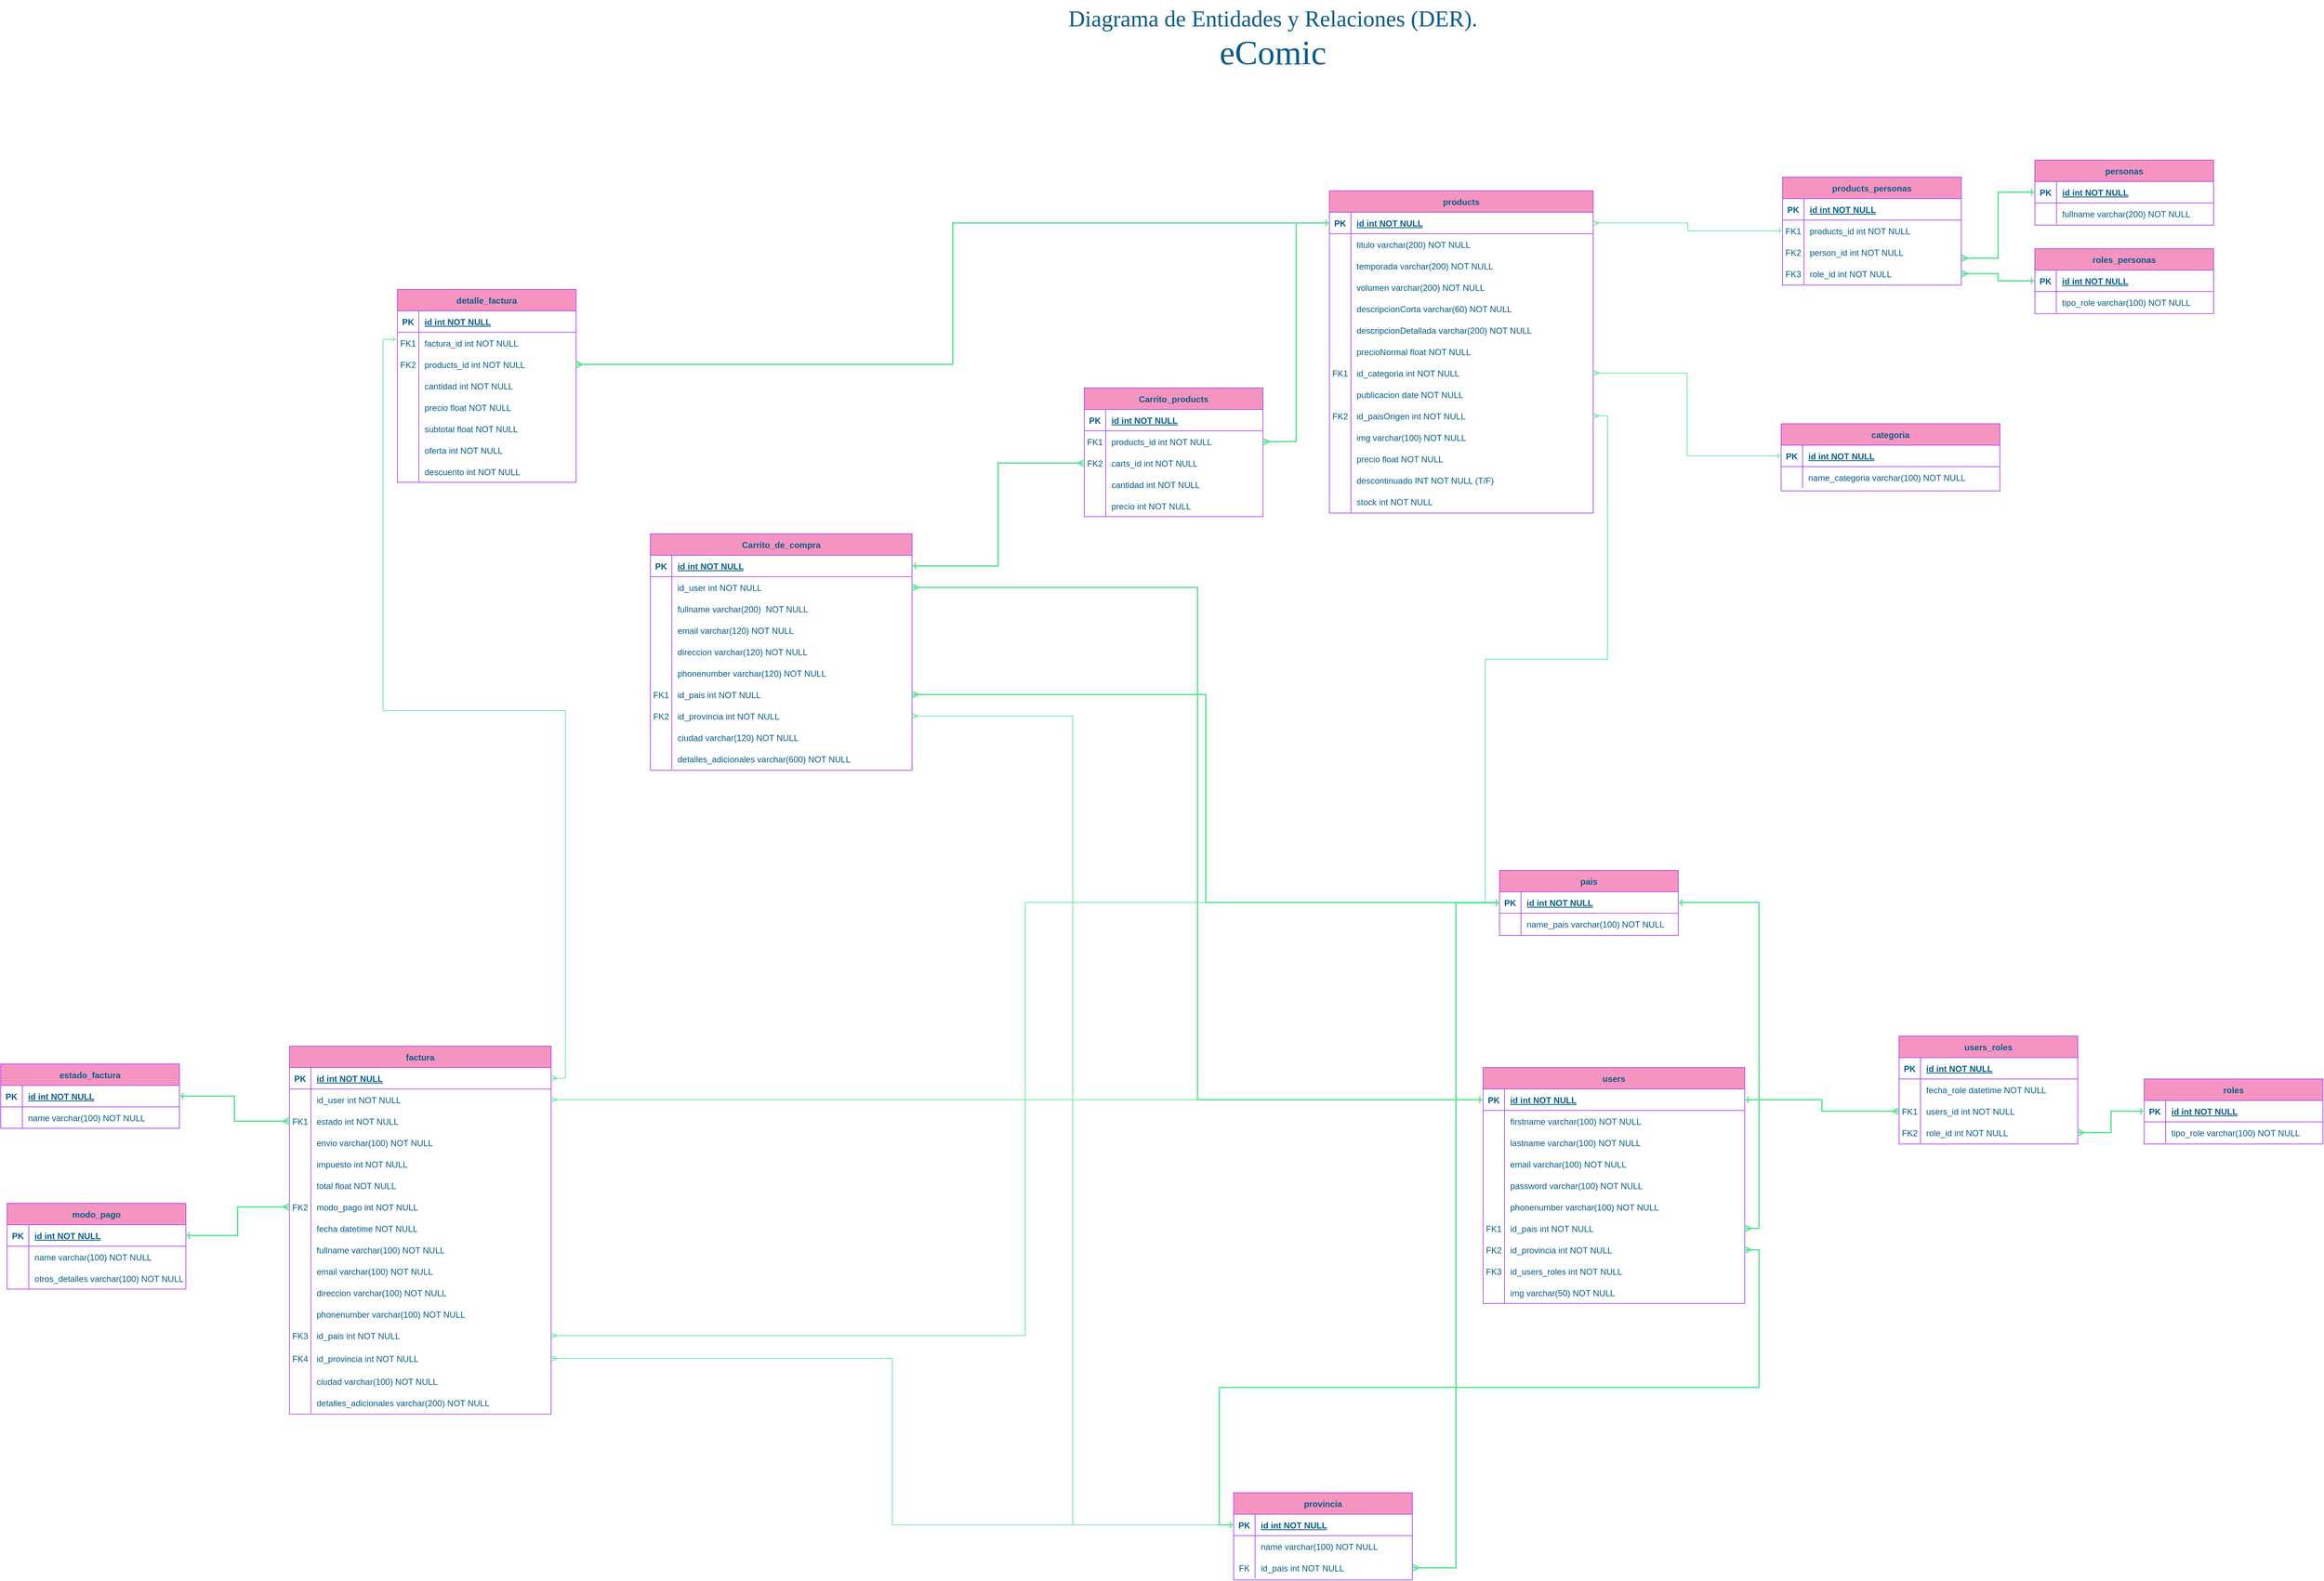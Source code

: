 <mxfile><diagram id="R2lEEEUBdFMjLlhIrx00" name="DER"><mxGraphModel dx="6510" dy="3080" grid="0" gridSize="10" guides="1" tooltips="1" connect="1" arrows="1" fold="1" page="0" pageScale="1" pageWidth="1700" pageHeight="1100" math="0" shadow="0" extFonts="Permanent Marker^https://fonts.googleapis.com/css?family=Permanent+Marker"><root><mxCell id="0"/><mxCell id="1" parent="0"/><mxCell id="C-vyLk0tnHw3VtMMgP7b-23" value="products" style="shape=table;startSize=30;container=1;collapsible=1;childLayout=tableLayout;fixedRows=1;rowLines=0;fontStyle=1;align=center;resizeLast=1;fillColor=#F694C1;strokeColor=#AF45ED;fontColor=#095C86;" parent="1" vertex="1"><mxGeometry x="259" y="92" width="369" height="451" as="geometry"/></mxCell><mxCell id="C-vyLk0tnHw3VtMMgP7b-24" value="" style="shape=partialRectangle;collapsible=0;dropTarget=0;pointerEvents=0;fillColor=none;points=[[0,0.5],[1,0.5]];portConstraint=eastwest;top=0;left=0;right=0;bottom=1;strokeColor=#AF45ED;fontColor=#095C86;" parent="C-vyLk0tnHw3VtMMgP7b-23" vertex="1"><mxGeometry y="30" width="369" height="30" as="geometry"/></mxCell><mxCell id="C-vyLk0tnHw3VtMMgP7b-25" value="PK" style="shape=partialRectangle;overflow=hidden;connectable=0;fillColor=none;top=0;left=0;bottom=0;right=0;fontStyle=1;strokeColor=#AF45ED;fontColor=#095C86;" parent="C-vyLk0tnHw3VtMMgP7b-24" vertex="1"><mxGeometry width="30" height="30" as="geometry"><mxRectangle width="30" height="30" as="alternateBounds"/></mxGeometry></mxCell><mxCell id="C-vyLk0tnHw3VtMMgP7b-26" value="id int NOT NULL " style="shape=partialRectangle;overflow=hidden;connectable=0;fillColor=none;top=0;left=0;bottom=0;right=0;align=left;spacingLeft=6;fontStyle=5;strokeColor=#AF45ED;fontColor=#095C86;" parent="C-vyLk0tnHw3VtMMgP7b-24" vertex="1"><mxGeometry x="30" width="339" height="30" as="geometry"><mxRectangle width="339" height="30" as="alternateBounds"/></mxGeometry></mxCell><mxCell id="C-vyLk0tnHw3VtMMgP7b-27" value="" style="shape=partialRectangle;collapsible=0;dropTarget=0;pointerEvents=0;fillColor=none;points=[[0,0.5],[1,0.5]];portConstraint=eastwest;top=0;left=0;right=0;bottom=0;strokeColor=#AF45ED;fontColor=#095C86;" parent="C-vyLk0tnHw3VtMMgP7b-23" vertex="1"><mxGeometry y="60" width="369" height="30" as="geometry"/></mxCell><mxCell id="C-vyLk0tnHw3VtMMgP7b-28" value="" style="shape=partialRectangle;overflow=hidden;connectable=0;fillColor=none;top=0;left=0;bottom=0;right=0;strokeColor=#AF45ED;fontColor=#095C86;" parent="C-vyLk0tnHw3VtMMgP7b-27" vertex="1"><mxGeometry width="30" height="30" as="geometry"><mxRectangle width="30" height="30" as="alternateBounds"/></mxGeometry></mxCell><mxCell id="C-vyLk0tnHw3VtMMgP7b-29" value="titulo varchar(200) NOT NULL" style="shape=partialRectangle;overflow=hidden;connectable=0;fillColor=none;top=0;left=0;bottom=0;right=0;align=left;spacingLeft=6;strokeColor=#AF45ED;fontColor=#095C86;" parent="C-vyLk0tnHw3VtMMgP7b-27" vertex="1"><mxGeometry x="30" width="339" height="30" as="geometry"><mxRectangle width="339" height="30" as="alternateBounds"/></mxGeometry></mxCell><mxCell id="RW3upH38KjoyQ5eMto4m-2" value="" style="shape=partialRectangle;collapsible=0;dropTarget=0;pointerEvents=0;fillColor=none;points=[[0,0.5],[1,0.5]];portConstraint=eastwest;top=0;left=0;right=0;bottom=0;strokeColor=#AF45ED;fontColor=#095C86;" parent="C-vyLk0tnHw3VtMMgP7b-23" vertex="1"><mxGeometry y="90" width="369" height="30" as="geometry"/></mxCell><mxCell id="RW3upH38KjoyQ5eMto4m-3" value="" style="shape=partialRectangle;overflow=hidden;connectable=0;fillColor=none;top=0;left=0;bottom=0;right=0;strokeColor=#AF45ED;fontColor=#095C86;" parent="RW3upH38KjoyQ5eMto4m-2" vertex="1"><mxGeometry width="30" height="30" as="geometry"><mxRectangle width="30" height="30" as="alternateBounds"/></mxGeometry></mxCell><mxCell id="RW3upH38KjoyQ5eMto4m-4" value="temporada varchar(200) NOT NULL" style="shape=partialRectangle;overflow=hidden;connectable=0;fillColor=none;top=0;left=0;bottom=0;right=0;align=left;spacingLeft=6;strokeColor=#AF45ED;fontColor=#095C86;" parent="RW3upH38KjoyQ5eMto4m-2" vertex="1"><mxGeometry x="30" width="339" height="30" as="geometry"><mxRectangle width="339" height="30" as="alternateBounds"/></mxGeometry></mxCell><mxCell id="RW3upH38KjoyQ5eMto4m-5" value="" style="shape=partialRectangle;collapsible=0;dropTarget=0;pointerEvents=0;fillColor=none;points=[[0,0.5],[1,0.5]];portConstraint=eastwest;top=0;left=0;right=0;bottom=0;strokeColor=#AF45ED;fontColor=#095C86;" parent="C-vyLk0tnHw3VtMMgP7b-23" vertex="1"><mxGeometry y="120" width="369" height="30" as="geometry"/></mxCell><mxCell id="RW3upH38KjoyQ5eMto4m-6" value="" style="shape=partialRectangle;overflow=hidden;connectable=0;fillColor=none;top=0;left=0;bottom=0;right=0;strokeColor=#AF45ED;fontColor=#095C86;" parent="RW3upH38KjoyQ5eMto4m-5" vertex="1"><mxGeometry width="30" height="30" as="geometry"><mxRectangle width="30" height="30" as="alternateBounds"/></mxGeometry></mxCell><mxCell id="RW3upH38KjoyQ5eMto4m-7" value="volumen varchar(200) NOT NULL" style="shape=partialRectangle;overflow=hidden;connectable=0;fillColor=none;top=0;left=0;bottom=0;right=0;align=left;spacingLeft=6;strokeColor=#AF45ED;fontColor=#095C86;" parent="RW3upH38KjoyQ5eMto4m-5" vertex="1"><mxGeometry x="30" width="339" height="30" as="geometry"><mxRectangle width="339" height="30" as="alternateBounds"/></mxGeometry></mxCell><mxCell id="RW3upH38KjoyQ5eMto4m-8" value="" style="shape=partialRectangle;collapsible=0;dropTarget=0;pointerEvents=0;fillColor=none;points=[[0,0.5],[1,0.5]];portConstraint=eastwest;top=0;left=0;right=0;bottom=0;strokeColor=#AF45ED;fontColor=#095C86;" parent="C-vyLk0tnHw3VtMMgP7b-23" vertex="1"><mxGeometry y="150" width="369" height="30" as="geometry"/></mxCell><mxCell id="RW3upH38KjoyQ5eMto4m-9" value="" style="shape=partialRectangle;overflow=hidden;connectable=0;fillColor=none;top=0;left=0;bottom=0;right=0;strokeColor=#AF45ED;fontColor=#095C86;" parent="RW3upH38KjoyQ5eMto4m-8" vertex="1"><mxGeometry width="30" height="30" as="geometry"><mxRectangle width="30" height="30" as="alternateBounds"/></mxGeometry></mxCell><mxCell id="RW3upH38KjoyQ5eMto4m-10" value="descripcionCorta varchar(60) NOT NULL" style="shape=partialRectangle;overflow=hidden;connectable=0;fillColor=none;top=0;left=0;bottom=0;right=0;align=left;spacingLeft=6;strokeColor=#AF45ED;fontColor=#095C86;" parent="RW3upH38KjoyQ5eMto4m-8" vertex="1"><mxGeometry x="30" width="339" height="30" as="geometry"><mxRectangle width="339" height="30" as="alternateBounds"/></mxGeometry></mxCell><mxCell id="RW3upH38KjoyQ5eMto4m-11" value="" style="shape=partialRectangle;collapsible=0;dropTarget=0;pointerEvents=0;fillColor=none;points=[[0,0.5],[1,0.5]];portConstraint=eastwest;top=0;left=0;right=0;bottom=0;strokeColor=#AF45ED;fontColor=#095C86;" parent="C-vyLk0tnHw3VtMMgP7b-23" vertex="1"><mxGeometry y="180" width="369" height="30" as="geometry"/></mxCell><mxCell id="RW3upH38KjoyQ5eMto4m-12" value="" style="shape=partialRectangle;overflow=hidden;connectable=0;fillColor=none;top=0;left=0;bottom=0;right=0;strokeColor=#AF45ED;fontColor=#095C86;" parent="RW3upH38KjoyQ5eMto4m-11" vertex="1"><mxGeometry width="30" height="30" as="geometry"><mxRectangle width="30" height="30" as="alternateBounds"/></mxGeometry></mxCell><mxCell id="RW3upH38KjoyQ5eMto4m-13" value="descripcionDetallada varchar(200) NOT NULL" style="shape=partialRectangle;overflow=hidden;connectable=0;fillColor=none;top=0;left=0;bottom=0;right=0;align=left;spacingLeft=6;strokeColor=#AF45ED;fontColor=#095C86;" parent="RW3upH38KjoyQ5eMto4m-11" vertex="1"><mxGeometry x="30" width="339" height="30" as="geometry"><mxRectangle width="339" height="30" as="alternateBounds"/></mxGeometry></mxCell><mxCell id="RW3upH38KjoyQ5eMto4m-14" value="" style="shape=partialRectangle;collapsible=0;dropTarget=0;pointerEvents=0;fillColor=none;points=[[0,0.5],[1,0.5]];portConstraint=eastwest;top=0;left=0;right=0;bottom=0;strokeColor=#AF45ED;fontColor=#095C86;" parent="C-vyLk0tnHw3VtMMgP7b-23" vertex="1"><mxGeometry y="210" width="369" height="30" as="geometry"/></mxCell><mxCell id="RW3upH38KjoyQ5eMto4m-15" value="" style="shape=partialRectangle;overflow=hidden;connectable=0;fillColor=none;top=0;left=0;bottom=0;right=0;strokeColor=#AF45ED;fontColor=#095C86;" parent="RW3upH38KjoyQ5eMto4m-14" vertex="1"><mxGeometry width="30" height="30" as="geometry"><mxRectangle width="30" height="30" as="alternateBounds"/></mxGeometry></mxCell><mxCell id="RW3upH38KjoyQ5eMto4m-16" value="precioNormal float NOT NULL" style="shape=partialRectangle;overflow=hidden;connectable=0;fillColor=none;top=0;left=0;bottom=0;right=0;align=left;spacingLeft=6;strokeColor=#AF45ED;fontColor=#095C86;" parent="RW3upH38KjoyQ5eMto4m-14" vertex="1"><mxGeometry x="30" width="339" height="30" as="geometry"><mxRectangle width="339" height="30" as="alternateBounds"/></mxGeometry></mxCell><mxCell id="RW3upH38KjoyQ5eMto4m-23" value="" style="shape=partialRectangle;collapsible=0;dropTarget=0;pointerEvents=0;fillColor=none;points=[[0,0.5],[1,0.5]];portConstraint=eastwest;top=0;left=0;right=0;bottom=0;strokeColor=#AF45ED;fontColor=#095C86;" parent="C-vyLk0tnHw3VtMMgP7b-23" vertex="1"><mxGeometry y="240" width="369" height="30" as="geometry"/></mxCell><mxCell id="RW3upH38KjoyQ5eMto4m-24" value="FK1" style="shape=partialRectangle;overflow=hidden;connectable=0;fillColor=none;top=0;left=0;bottom=0;right=0;strokeColor=#AF45ED;fontColor=#095C86;" parent="RW3upH38KjoyQ5eMto4m-23" vertex="1"><mxGeometry width="30" height="30" as="geometry"><mxRectangle width="30" height="30" as="alternateBounds"/></mxGeometry></mxCell><mxCell id="RW3upH38KjoyQ5eMto4m-25" value="id_categoria int NOT NULL" style="shape=partialRectangle;overflow=hidden;connectable=0;fillColor=none;top=0;left=0;bottom=0;right=0;align=left;spacingLeft=6;strokeColor=#AF45ED;fontColor=#095C86;" parent="RW3upH38KjoyQ5eMto4m-23" vertex="1"><mxGeometry x="30" width="339" height="30" as="geometry"><mxRectangle width="339" height="30" as="alternateBounds"/></mxGeometry></mxCell><mxCell id="RW3upH38KjoyQ5eMto4m-26" value="" style="shape=partialRectangle;collapsible=0;dropTarget=0;pointerEvents=0;fillColor=none;points=[[0,0.5],[1,0.5]];portConstraint=eastwest;top=0;left=0;right=0;bottom=0;strokeColor=#AF45ED;fontColor=#095C86;" parent="C-vyLk0tnHw3VtMMgP7b-23" vertex="1"><mxGeometry y="270" width="369" height="30" as="geometry"/></mxCell><mxCell id="RW3upH38KjoyQ5eMto4m-27" value="" style="shape=partialRectangle;overflow=hidden;connectable=0;fillColor=none;top=0;left=0;bottom=0;right=0;strokeColor=#AF45ED;fontColor=#095C86;" parent="RW3upH38KjoyQ5eMto4m-26" vertex="1"><mxGeometry width="30" height="30" as="geometry"><mxRectangle width="30" height="30" as="alternateBounds"/></mxGeometry></mxCell><mxCell id="RW3upH38KjoyQ5eMto4m-28" value="publicacion date NOT NULL" style="shape=partialRectangle;overflow=hidden;connectable=0;fillColor=none;top=0;left=0;bottom=0;right=0;align=left;spacingLeft=6;strokeColor=#AF45ED;fontColor=#095C86;" parent="RW3upH38KjoyQ5eMto4m-26" vertex="1"><mxGeometry x="30" width="339" height="30" as="geometry"><mxRectangle width="339" height="30" as="alternateBounds"/></mxGeometry></mxCell><mxCell id="RW3upH38KjoyQ5eMto4m-29" value="" style="shape=partialRectangle;collapsible=0;dropTarget=0;pointerEvents=0;fillColor=none;points=[[0,0.5],[1,0.5]];portConstraint=eastwest;top=0;left=0;right=0;bottom=0;strokeColor=#AF45ED;fontColor=#095C86;" parent="C-vyLk0tnHw3VtMMgP7b-23" vertex="1"><mxGeometry y="300" width="369" height="30" as="geometry"/></mxCell><mxCell id="RW3upH38KjoyQ5eMto4m-30" value="FK2" style="shape=partialRectangle;overflow=hidden;connectable=0;fillColor=none;top=0;left=0;bottom=0;right=0;strokeColor=#AF45ED;fontColor=#095C86;" parent="RW3upH38KjoyQ5eMto4m-29" vertex="1"><mxGeometry width="30" height="30" as="geometry"><mxRectangle width="30" height="30" as="alternateBounds"/></mxGeometry></mxCell><mxCell id="RW3upH38KjoyQ5eMto4m-31" value="id_paisOrigen int NOT NULL" style="shape=partialRectangle;overflow=hidden;connectable=0;fillColor=none;top=0;left=0;bottom=0;right=0;align=left;spacingLeft=6;strokeColor=#AF45ED;fontColor=#095C86;" parent="RW3upH38KjoyQ5eMto4m-29" vertex="1"><mxGeometry x="30" width="339" height="30" as="geometry"><mxRectangle width="339" height="30" as="alternateBounds"/></mxGeometry></mxCell><mxCell id="RW3upH38KjoyQ5eMto4m-32" value="" style="shape=partialRectangle;collapsible=0;dropTarget=0;pointerEvents=0;fillColor=none;points=[[0,0.5],[1,0.5]];portConstraint=eastwest;top=0;left=0;right=0;bottom=0;strokeColor=#AF45ED;fontColor=#095C86;" parent="C-vyLk0tnHw3VtMMgP7b-23" vertex="1"><mxGeometry y="330" width="369" height="30" as="geometry"/></mxCell><mxCell id="RW3upH38KjoyQ5eMto4m-33" value="" style="shape=partialRectangle;overflow=hidden;connectable=0;fillColor=none;top=0;left=0;bottom=0;right=0;strokeColor=#AF45ED;fontColor=#095C86;" parent="RW3upH38KjoyQ5eMto4m-32" vertex="1"><mxGeometry width="30" height="30" as="geometry"><mxRectangle width="30" height="30" as="alternateBounds"/></mxGeometry></mxCell><mxCell id="RW3upH38KjoyQ5eMto4m-34" value="img varchar(100) NOT NULL" style="shape=partialRectangle;overflow=hidden;connectable=0;fillColor=none;top=0;left=0;bottom=0;right=0;align=left;spacingLeft=6;strokeColor=#AF45ED;fontColor=#095C86;" parent="RW3upH38KjoyQ5eMto4m-32" vertex="1"><mxGeometry x="30" width="339" height="30" as="geometry"><mxRectangle width="339" height="30" as="alternateBounds"/></mxGeometry></mxCell><mxCell id="RW3upH38KjoyQ5eMto4m-204" value="" style="shape=partialRectangle;collapsible=0;dropTarget=0;pointerEvents=0;fillColor=none;points=[[0,0.5],[1,0.5]];portConstraint=eastwest;top=0;left=0;right=0;bottom=0;strokeColor=#AF45ED;fontColor=#095C86;" parent="C-vyLk0tnHw3VtMMgP7b-23" vertex="1"><mxGeometry y="360" width="369" height="30" as="geometry"/></mxCell><mxCell id="RW3upH38KjoyQ5eMto4m-205" value="" style="shape=partialRectangle;overflow=hidden;connectable=0;fillColor=none;top=0;left=0;bottom=0;right=0;strokeColor=#AF45ED;fontColor=#095C86;" parent="RW3upH38KjoyQ5eMto4m-204" vertex="1"><mxGeometry width="30" height="30" as="geometry"><mxRectangle width="30" height="30" as="alternateBounds"/></mxGeometry></mxCell><mxCell id="RW3upH38KjoyQ5eMto4m-206" value="precio float NOT NULL" style="shape=partialRectangle;overflow=hidden;connectable=0;fillColor=none;top=0;left=0;bottom=0;right=0;align=left;spacingLeft=6;strokeColor=#AF45ED;fontColor=#095C86;" parent="RW3upH38KjoyQ5eMto4m-204" vertex="1"><mxGeometry x="30" width="339" height="30" as="geometry"><mxRectangle width="339" height="30" as="alternateBounds"/></mxGeometry></mxCell><mxCell id="RW3upH38KjoyQ5eMto4m-207" value="" style="shape=partialRectangle;collapsible=0;dropTarget=0;pointerEvents=0;fillColor=none;points=[[0,0.5],[1,0.5]];portConstraint=eastwest;top=0;left=0;right=0;bottom=0;strokeColor=#AF45ED;fontColor=#095C86;" parent="C-vyLk0tnHw3VtMMgP7b-23" vertex="1"><mxGeometry y="390" width="369" height="30" as="geometry"/></mxCell><mxCell id="RW3upH38KjoyQ5eMto4m-208" value="" style="shape=partialRectangle;overflow=hidden;connectable=0;fillColor=none;top=0;left=0;bottom=0;right=0;strokeColor=#AF45ED;fontColor=#095C86;" parent="RW3upH38KjoyQ5eMto4m-207" vertex="1"><mxGeometry width="30" height="30" as="geometry"><mxRectangle width="30" height="30" as="alternateBounds"/></mxGeometry></mxCell><mxCell id="RW3upH38KjoyQ5eMto4m-209" value="descontinuado INT NOT NULL (T/F)" style="shape=partialRectangle;overflow=hidden;connectable=0;fillColor=none;top=0;left=0;bottom=0;right=0;align=left;spacingLeft=6;strokeColor=#AF45ED;fontColor=#095C86;" parent="RW3upH38KjoyQ5eMto4m-207" vertex="1"><mxGeometry x="30" width="339" height="30" as="geometry"><mxRectangle width="339" height="30" as="alternateBounds"/></mxGeometry></mxCell><mxCell id="RW3upH38KjoyQ5eMto4m-250" value="" style="shape=partialRectangle;collapsible=0;dropTarget=0;pointerEvents=0;fillColor=none;points=[[0,0.5],[1,0.5]];portConstraint=eastwest;top=0;left=0;right=0;bottom=0;strokeColor=#AF45ED;fontColor=#095C86;" parent="C-vyLk0tnHw3VtMMgP7b-23" vertex="1"><mxGeometry y="420" width="369" height="30" as="geometry"/></mxCell><mxCell id="RW3upH38KjoyQ5eMto4m-251" value="" style="shape=partialRectangle;overflow=hidden;connectable=0;fillColor=none;top=0;left=0;bottom=0;right=0;strokeColor=#AF45ED;fontColor=#095C86;" parent="RW3upH38KjoyQ5eMto4m-250" vertex="1"><mxGeometry width="30" height="30" as="geometry"><mxRectangle width="30" height="30" as="alternateBounds"/></mxGeometry></mxCell><mxCell id="RW3upH38KjoyQ5eMto4m-252" value="stock int NOT NULL" style="shape=partialRectangle;overflow=hidden;connectable=0;fillColor=none;top=0;left=0;bottom=0;right=0;align=left;spacingLeft=6;strokeColor=#AF45ED;fontColor=#095C86;" parent="RW3upH38KjoyQ5eMto4m-250" vertex="1"><mxGeometry x="30" width="339" height="30" as="geometry"><mxRectangle width="339" height="30" as="alternateBounds"/></mxGeometry></mxCell><mxCell id="RW3upH38KjoyQ5eMto4m-1" value="&lt;font style=&quot;&quot; data-font-src=&quot;https://fonts.googleapis.com/css?family=Permanent+Marker&quot; face=&quot;Permanent Marker&quot;&gt;Diagrama de Entidades y Relaciones (DER).&lt;br style=&quot;font-size: 32px;&quot;&gt;&lt;font style=&quot;font-size: 48px;&quot;&gt;eComic&lt;/font&gt;&lt;/font&gt;" style="text;whiteSpace=wrap;html=1;fontColor=#095C86;fontSize=32;align=center;" parent="1" vertex="1"><mxGeometry x="-285" y="-175" width="930" height="40" as="geometry"/></mxCell><mxCell id="RW3upH38KjoyQ5eMto4m-35" value="users" style="shape=table;startSize=30;container=1;collapsible=1;childLayout=tableLayout;fixedRows=1;rowLines=0;fontStyle=1;align=center;resizeLast=1;fillColor=#F694C1;strokeColor=#AF45ED;fontColor=#095C86;" parent="1" vertex="1"><mxGeometry x="474" y="1319" width="366" height="330" as="geometry"/></mxCell><mxCell id="RW3upH38KjoyQ5eMto4m-36" value="" style="shape=partialRectangle;collapsible=0;dropTarget=0;pointerEvents=0;fillColor=none;points=[[0,0.5],[1,0.5]];portConstraint=eastwest;top=0;left=0;right=0;bottom=1;strokeColor=#AF45ED;fontColor=#095C86;" parent="RW3upH38KjoyQ5eMto4m-35" vertex="1"><mxGeometry y="30" width="366" height="30" as="geometry"/></mxCell><mxCell id="RW3upH38KjoyQ5eMto4m-37" value="PK" style="shape=partialRectangle;overflow=hidden;connectable=0;fillColor=none;top=0;left=0;bottom=0;right=0;fontStyle=1;strokeColor=#AF45ED;fontColor=#095C86;" parent="RW3upH38KjoyQ5eMto4m-36" vertex="1"><mxGeometry width="30" height="30" as="geometry"><mxRectangle width="30" height="30" as="alternateBounds"/></mxGeometry></mxCell><mxCell id="RW3upH38KjoyQ5eMto4m-38" value="id int NOT NULL " style="shape=partialRectangle;overflow=hidden;connectable=0;fillColor=none;top=0;left=0;bottom=0;right=0;align=left;spacingLeft=6;fontStyle=5;strokeColor=#AF45ED;fontColor=#095C86;" parent="RW3upH38KjoyQ5eMto4m-36" vertex="1"><mxGeometry x="30" width="336" height="30" as="geometry"><mxRectangle width="336" height="30" as="alternateBounds"/></mxGeometry></mxCell><mxCell id="RW3upH38KjoyQ5eMto4m-39" value="" style="shape=partialRectangle;collapsible=0;dropTarget=0;pointerEvents=0;fillColor=none;points=[[0,0.5],[1,0.5]];portConstraint=eastwest;top=0;left=0;right=0;bottom=0;strokeColor=#AF45ED;fontColor=#095C86;" parent="RW3upH38KjoyQ5eMto4m-35" vertex="1"><mxGeometry y="60" width="366" height="30" as="geometry"/></mxCell><mxCell id="RW3upH38KjoyQ5eMto4m-40" value="" style="shape=partialRectangle;overflow=hidden;connectable=0;fillColor=none;top=0;left=0;bottom=0;right=0;strokeColor=#AF45ED;fontColor=#095C86;" parent="RW3upH38KjoyQ5eMto4m-39" vertex="1"><mxGeometry width="30" height="30" as="geometry"><mxRectangle width="30" height="30" as="alternateBounds"/></mxGeometry></mxCell><mxCell id="RW3upH38KjoyQ5eMto4m-41" value="firstname varchar(100) NOT NULL" style="shape=partialRectangle;overflow=hidden;connectable=0;fillColor=none;top=0;left=0;bottom=0;right=0;align=left;spacingLeft=6;strokeColor=#AF45ED;fontColor=#095C86;" parent="RW3upH38KjoyQ5eMto4m-39" vertex="1"><mxGeometry x="30" width="336" height="30" as="geometry"><mxRectangle width="336" height="30" as="alternateBounds"/></mxGeometry></mxCell><mxCell id="RW3upH38KjoyQ5eMto4m-42" value="" style="shape=partialRectangle;collapsible=0;dropTarget=0;pointerEvents=0;fillColor=none;points=[[0,0.5],[1,0.5]];portConstraint=eastwest;top=0;left=0;right=0;bottom=0;strokeColor=#AF45ED;fontColor=#095C86;" parent="RW3upH38KjoyQ5eMto4m-35" vertex="1"><mxGeometry y="90" width="366" height="30" as="geometry"/></mxCell><mxCell id="RW3upH38KjoyQ5eMto4m-43" value="" style="shape=partialRectangle;overflow=hidden;connectable=0;fillColor=none;top=0;left=0;bottom=0;right=0;strokeColor=#AF45ED;fontColor=#095C86;" parent="RW3upH38KjoyQ5eMto4m-42" vertex="1"><mxGeometry width="30" height="30" as="geometry"><mxRectangle width="30" height="30" as="alternateBounds"/></mxGeometry></mxCell><mxCell id="RW3upH38KjoyQ5eMto4m-44" value="lastname varchar(100) NOT NULL" style="shape=partialRectangle;overflow=hidden;connectable=0;fillColor=none;top=0;left=0;bottom=0;right=0;align=left;spacingLeft=6;strokeColor=#AF45ED;fontColor=#095C86;" parent="RW3upH38KjoyQ5eMto4m-42" vertex="1"><mxGeometry x="30" width="336" height="30" as="geometry"><mxRectangle width="336" height="30" as="alternateBounds"/></mxGeometry></mxCell><mxCell id="RW3upH38KjoyQ5eMto4m-45" value="" style="shape=partialRectangle;collapsible=0;dropTarget=0;pointerEvents=0;fillColor=none;points=[[0,0.5],[1,0.5]];portConstraint=eastwest;top=0;left=0;right=0;bottom=0;strokeColor=#AF45ED;fontColor=#095C86;" parent="RW3upH38KjoyQ5eMto4m-35" vertex="1"><mxGeometry y="120" width="366" height="30" as="geometry"/></mxCell><mxCell id="RW3upH38KjoyQ5eMto4m-46" value="" style="shape=partialRectangle;overflow=hidden;connectable=0;fillColor=none;top=0;left=0;bottom=0;right=0;strokeColor=#AF45ED;fontColor=#095C86;" parent="RW3upH38KjoyQ5eMto4m-45" vertex="1"><mxGeometry width="30" height="30" as="geometry"><mxRectangle width="30" height="30" as="alternateBounds"/></mxGeometry></mxCell><mxCell id="RW3upH38KjoyQ5eMto4m-47" value="email varchar(100) NOT NULL" style="shape=partialRectangle;overflow=hidden;connectable=0;fillColor=none;top=0;left=0;bottom=0;right=0;align=left;spacingLeft=6;strokeColor=#AF45ED;fontColor=#095C86;" parent="RW3upH38KjoyQ5eMto4m-45" vertex="1"><mxGeometry x="30" width="336" height="30" as="geometry"><mxRectangle width="336" height="30" as="alternateBounds"/></mxGeometry></mxCell><mxCell id="RW3upH38KjoyQ5eMto4m-48" value="" style="shape=partialRectangle;collapsible=0;dropTarget=0;pointerEvents=0;fillColor=none;points=[[0,0.5],[1,0.5]];portConstraint=eastwest;top=0;left=0;right=0;bottom=0;strokeColor=#AF45ED;fontColor=#095C86;" parent="RW3upH38KjoyQ5eMto4m-35" vertex="1"><mxGeometry y="150" width="366" height="30" as="geometry"/></mxCell><mxCell id="RW3upH38KjoyQ5eMto4m-49" value="" style="shape=partialRectangle;overflow=hidden;connectable=0;fillColor=none;top=0;left=0;bottom=0;right=0;strokeColor=#AF45ED;fontColor=#095C86;" parent="RW3upH38KjoyQ5eMto4m-48" vertex="1"><mxGeometry width="30" height="30" as="geometry"><mxRectangle width="30" height="30" as="alternateBounds"/></mxGeometry></mxCell><mxCell id="RW3upH38KjoyQ5eMto4m-50" value="password varchar(100) NOT NULL" style="shape=partialRectangle;overflow=hidden;connectable=0;fillColor=none;top=0;left=0;bottom=0;right=0;align=left;spacingLeft=6;strokeColor=#AF45ED;fontColor=#095C86;" parent="RW3upH38KjoyQ5eMto4m-48" vertex="1"><mxGeometry x="30" width="336" height="30" as="geometry"><mxRectangle width="336" height="30" as="alternateBounds"/></mxGeometry></mxCell><mxCell id="RW3upH38KjoyQ5eMto4m-51" value="" style="shape=partialRectangle;collapsible=0;dropTarget=0;pointerEvents=0;fillColor=none;points=[[0,0.5],[1,0.5]];portConstraint=eastwest;top=0;left=0;right=0;bottom=0;strokeColor=#AF45ED;fontColor=#095C86;" parent="RW3upH38KjoyQ5eMto4m-35" vertex="1"><mxGeometry y="180" width="366" height="30" as="geometry"/></mxCell><mxCell id="RW3upH38KjoyQ5eMto4m-52" value="" style="shape=partialRectangle;overflow=hidden;connectable=0;fillColor=none;top=0;left=0;bottom=0;right=0;strokeColor=#AF45ED;fontColor=#095C86;" parent="RW3upH38KjoyQ5eMto4m-51" vertex="1"><mxGeometry width="30" height="30" as="geometry"><mxRectangle width="30" height="30" as="alternateBounds"/></mxGeometry></mxCell><mxCell id="RW3upH38KjoyQ5eMto4m-53" value="phonenumber varchar(100) NOT NULL" style="shape=partialRectangle;overflow=hidden;connectable=0;fillColor=none;top=0;left=0;bottom=0;right=0;align=left;spacingLeft=6;strokeColor=#AF45ED;fontColor=#095C86;" parent="RW3upH38KjoyQ5eMto4m-51" vertex="1"><mxGeometry x="30" width="336" height="30" as="geometry"><mxRectangle width="336" height="30" as="alternateBounds"/></mxGeometry></mxCell><mxCell id="RW3upH38KjoyQ5eMto4m-57" value="" style="shape=partialRectangle;collapsible=0;dropTarget=0;pointerEvents=0;fillColor=none;points=[[0,0.5],[1,0.5]];portConstraint=eastwest;top=0;left=0;right=0;bottom=0;strokeColor=#AF45ED;fontColor=#095C86;" parent="RW3upH38KjoyQ5eMto4m-35" vertex="1"><mxGeometry y="210" width="366" height="30" as="geometry"/></mxCell><mxCell id="RW3upH38KjoyQ5eMto4m-58" value="FK1" style="shape=partialRectangle;overflow=hidden;connectable=0;fillColor=none;top=0;left=0;bottom=0;right=0;strokeColor=#AF45ED;fontColor=#095C86;" parent="RW3upH38KjoyQ5eMto4m-57" vertex="1"><mxGeometry width="30" height="30" as="geometry"><mxRectangle width="30" height="30" as="alternateBounds"/></mxGeometry></mxCell><mxCell id="RW3upH38KjoyQ5eMto4m-59" value="id_pais int NOT NULL" style="shape=partialRectangle;overflow=hidden;connectable=0;fillColor=none;top=0;left=0;bottom=0;right=0;align=left;spacingLeft=6;strokeColor=#AF45ED;fontColor=#095C86;" parent="RW3upH38KjoyQ5eMto4m-57" vertex="1"><mxGeometry x="30" width="336" height="30" as="geometry"><mxRectangle width="336" height="30" as="alternateBounds"/></mxGeometry></mxCell><mxCell id="RW3upH38KjoyQ5eMto4m-60" value="" style="shape=partialRectangle;collapsible=0;dropTarget=0;pointerEvents=0;fillColor=none;points=[[0,0.5],[1,0.5]];portConstraint=eastwest;top=0;left=0;right=0;bottom=0;strokeColor=#AF45ED;fontColor=#095C86;" parent="RW3upH38KjoyQ5eMto4m-35" vertex="1"><mxGeometry y="240" width="366" height="30" as="geometry"/></mxCell><mxCell id="RW3upH38KjoyQ5eMto4m-61" value="FK2" style="shape=partialRectangle;overflow=hidden;connectable=0;fillColor=none;top=0;left=0;bottom=0;right=0;strokeColor=#AF45ED;fontColor=#095C86;" parent="RW3upH38KjoyQ5eMto4m-60" vertex="1"><mxGeometry width="30" height="30" as="geometry"><mxRectangle width="30" height="30" as="alternateBounds"/></mxGeometry></mxCell><mxCell id="RW3upH38KjoyQ5eMto4m-62" value="id_provincia int NOT NULL" style="shape=partialRectangle;overflow=hidden;connectable=0;fillColor=none;top=0;left=0;bottom=0;right=0;align=left;spacingLeft=6;strokeColor=#AF45ED;fontColor=#095C86;" parent="RW3upH38KjoyQ5eMto4m-60" vertex="1"><mxGeometry x="30" width="336" height="30" as="geometry"><mxRectangle width="336" height="30" as="alternateBounds"/></mxGeometry></mxCell><mxCell id="RW3upH38KjoyQ5eMto4m-63" value="" style="shape=partialRectangle;collapsible=0;dropTarget=0;pointerEvents=0;fillColor=none;points=[[0,0.5],[1,0.5]];portConstraint=eastwest;top=0;left=0;right=0;bottom=0;strokeColor=#AF45ED;fontColor=#095C86;" parent="RW3upH38KjoyQ5eMto4m-35" vertex="1"><mxGeometry y="270" width="366" height="30" as="geometry"/></mxCell><mxCell id="RW3upH38KjoyQ5eMto4m-64" value="FK3" style="shape=partialRectangle;overflow=hidden;connectable=0;fillColor=none;top=0;left=0;bottom=0;right=0;strokeColor=#AF45ED;fontColor=#095C86;" parent="RW3upH38KjoyQ5eMto4m-63" vertex="1"><mxGeometry width="30" height="30" as="geometry"><mxRectangle width="30" height="30" as="alternateBounds"/></mxGeometry></mxCell><mxCell id="RW3upH38KjoyQ5eMto4m-65" value="id_users_roles int NOT NULL" style="shape=partialRectangle;overflow=hidden;connectable=0;fillColor=none;top=0;left=0;bottom=0;right=0;align=left;spacingLeft=6;strokeColor=#AF45ED;fontColor=#095C86;" parent="RW3upH38KjoyQ5eMto4m-63" vertex="1"><mxGeometry x="30" width="336" height="30" as="geometry"><mxRectangle width="336" height="30" as="alternateBounds"/></mxGeometry></mxCell><mxCell id="RW3upH38KjoyQ5eMto4m-169" value="" style="shape=partialRectangle;collapsible=0;dropTarget=0;pointerEvents=0;fillColor=none;points=[[0,0.5],[1,0.5]];portConstraint=eastwest;top=0;left=0;right=0;bottom=0;strokeColor=#AF45ED;fontColor=#095C86;" parent="RW3upH38KjoyQ5eMto4m-35" vertex="1"><mxGeometry y="300" width="366" height="30" as="geometry"/></mxCell><mxCell id="RW3upH38KjoyQ5eMto4m-170" value="" style="shape=partialRectangle;overflow=hidden;connectable=0;fillColor=none;top=0;left=0;bottom=0;right=0;strokeColor=#AF45ED;fontColor=#095C86;" parent="RW3upH38KjoyQ5eMto4m-169" vertex="1"><mxGeometry width="30" height="30" as="geometry"><mxRectangle width="30" height="30" as="alternateBounds"/></mxGeometry></mxCell><mxCell id="RW3upH38KjoyQ5eMto4m-171" value="img varchar(50) NOT NULL" style="shape=partialRectangle;overflow=hidden;connectable=0;fillColor=none;top=0;left=0;bottom=0;right=0;align=left;spacingLeft=6;strokeColor=#AF45ED;fontColor=#095C86;" parent="RW3upH38KjoyQ5eMto4m-169" vertex="1"><mxGeometry x="30" width="336" height="30" as="geometry"><mxRectangle width="336" height="30" as="alternateBounds"/></mxGeometry></mxCell><mxCell id="RW3upH38KjoyQ5eMto4m-66" value="personas" style="shape=table;startSize=30;container=1;collapsible=1;childLayout=tableLayout;fixedRows=1;rowLines=0;fontStyle=1;align=center;resizeLast=1;fillColor=#F694C1;strokeColor=#AF45ED;fontColor=#095C86;" parent="1" vertex="1"><mxGeometry x="1246" y="49" width="250" height="91" as="geometry"/></mxCell><mxCell id="RW3upH38KjoyQ5eMto4m-67" value="" style="shape=partialRectangle;collapsible=0;dropTarget=0;pointerEvents=0;fillColor=none;points=[[0,0.5],[1,0.5]];portConstraint=eastwest;top=0;left=0;right=0;bottom=1;strokeColor=#AF45ED;fontColor=#095C86;" parent="RW3upH38KjoyQ5eMto4m-66" vertex="1"><mxGeometry y="30" width="250" height="30" as="geometry"/></mxCell><mxCell id="RW3upH38KjoyQ5eMto4m-68" value="PK" style="shape=partialRectangle;overflow=hidden;connectable=0;fillColor=none;top=0;left=0;bottom=0;right=0;fontStyle=1;strokeColor=#AF45ED;fontColor=#095C86;" parent="RW3upH38KjoyQ5eMto4m-67" vertex="1"><mxGeometry width="30.269" height="30" as="geometry"><mxRectangle width="30.269" height="30" as="alternateBounds"/></mxGeometry></mxCell><mxCell id="RW3upH38KjoyQ5eMto4m-69" value="id int NOT NULL " style="shape=partialRectangle;overflow=hidden;connectable=0;fillColor=none;top=0;left=0;bottom=0;right=0;align=left;spacingLeft=6;fontStyle=5;strokeColor=#AF45ED;fontColor=#095C86;" parent="RW3upH38KjoyQ5eMto4m-67" vertex="1"><mxGeometry x="30.269" width="219.731" height="30" as="geometry"><mxRectangle width="219.731" height="30" as="alternateBounds"/></mxGeometry></mxCell><mxCell id="RW3upH38KjoyQ5eMto4m-70" value="" style="shape=partialRectangle;collapsible=0;dropTarget=0;pointerEvents=0;fillColor=none;points=[[0,0.5],[1,0.5]];portConstraint=eastwest;top=0;left=0;right=0;bottom=0;strokeColor=#AF45ED;fontColor=#095C86;" parent="RW3upH38KjoyQ5eMto4m-66" vertex="1"><mxGeometry y="60" width="250" height="30" as="geometry"/></mxCell><mxCell id="RW3upH38KjoyQ5eMto4m-71" value="" style="shape=partialRectangle;overflow=hidden;connectable=0;fillColor=none;top=0;left=0;bottom=0;right=0;strokeColor=#AF45ED;fontColor=#095C86;" parent="RW3upH38KjoyQ5eMto4m-70" vertex="1"><mxGeometry width="30.269" height="30" as="geometry"><mxRectangle width="30.269" height="30" as="alternateBounds"/></mxGeometry></mxCell><mxCell id="RW3upH38KjoyQ5eMto4m-72" value="fullname varchar(200) NOT NULL" style="shape=partialRectangle;overflow=hidden;connectable=0;fillColor=none;top=0;left=0;bottom=0;right=0;align=left;spacingLeft=6;strokeColor=#AF45ED;fontColor=#095C86;" parent="RW3upH38KjoyQ5eMto4m-70" vertex="1"><mxGeometry x="30.269" width="219.731" height="30" as="geometry"><mxRectangle width="219.731" height="30" as="alternateBounds"/></mxGeometry></mxCell><mxCell id="RW3upH38KjoyQ5eMto4m-76" value="roles_personas" style="shape=table;startSize=30;container=1;collapsible=1;childLayout=tableLayout;fixedRows=1;rowLines=0;fontStyle=1;align=center;resizeLast=1;fillColor=#F694C1;strokeColor=#AF45ED;fontColor=#095C86;" parent="1" vertex="1"><mxGeometry x="1246" y="173" width="250" height="91" as="geometry"/></mxCell><mxCell id="RW3upH38KjoyQ5eMto4m-77" value="" style="shape=partialRectangle;collapsible=0;dropTarget=0;pointerEvents=0;fillColor=none;points=[[0,0.5],[1,0.5]];portConstraint=eastwest;top=0;left=0;right=0;bottom=1;strokeColor=#AF45ED;fontColor=#095C86;" parent="RW3upH38KjoyQ5eMto4m-76" vertex="1"><mxGeometry y="30" width="250" height="30" as="geometry"/></mxCell><mxCell id="RW3upH38KjoyQ5eMto4m-78" value="PK" style="shape=partialRectangle;overflow=hidden;connectable=0;fillColor=none;top=0;left=0;bottom=0;right=0;fontStyle=1;strokeColor=#AF45ED;fontColor=#095C86;" parent="RW3upH38KjoyQ5eMto4m-77" vertex="1"><mxGeometry width="30" height="30" as="geometry"><mxRectangle width="30" height="30" as="alternateBounds"/></mxGeometry></mxCell><mxCell id="RW3upH38KjoyQ5eMto4m-79" value="id int NOT NULL " style="shape=partialRectangle;overflow=hidden;connectable=0;fillColor=none;top=0;left=0;bottom=0;right=0;align=left;spacingLeft=6;fontStyle=5;strokeColor=#AF45ED;fontColor=#095C86;" parent="RW3upH38KjoyQ5eMto4m-77" vertex="1"><mxGeometry x="30" width="220" height="30" as="geometry"><mxRectangle width="220" height="30" as="alternateBounds"/></mxGeometry></mxCell><mxCell id="RW3upH38KjoyQ5eMto4m-80" value="" style="shape=partialRectangle;collapsible=0;dropTarget=0;pointerEvents=0;fillColor=none;points=[[0,0.5],[1,0.5]];portConstraint=eastwest;top=0;left=0;right=0;bottom=0;strokeColor=#AF45ED;fontColor=#095C86;" parent="RW3upH38KjoyQ5eMto4m-76" vertex="1"><mxGeometry y="60" width="250" height="30" as="geometry"/></mxCell><mxCell id="RW3upH38KjoyQ5eMto4m-81" value="" style="shape=partialRectangle;overflow=hidden;connectable=0;fillColor=none;top=0;left=0;bottom=0;right=0;strokeColor=#AF45ED;fontColor=#095C86;" parent="RW3upH38KjoyQ5eMto4m-80" vertex="1"><mxGeometry width="30" height="30" as="geometry"><mxRectangle width="30" height="30" as="alternateBounds"/></mxGeometry></mxCell><mxCell id="RW3upH38KjoyQ5eMto4m-82" value="tipo_role varchar(100) NOT NULL" style="shape=partialRectangle;overflow=hidden;connectable=0;fillColor=none;top=0;left=0;bottom=0;right=0;align=left;spacingLeft=6;strokeColor=#AF45ED;fontColor=#095C86;" parent="RW3upH38KjoyQ5eMto4m-80" vertex="1"><mxGeometry x="30" width="220" height="30" as="geometry"><mxRectangle width="220" height="30" as="alternateBounds"/></mxGeometry></mxCell><mxCell id="RW3upH38KjoyQ5eMto4m-105" style="edgeStyle=orthogonalEdgeStyle;rounded=0;orthogonalLoop=1;jettySize=auto;html=1;exitX=1;exitY=0.75;exitDx=0;exitDy=0;entryX=0;entryY=0.5;entryDx=0;entryDy=0;fontFamily=Permanent Marker;fontSource=https%3A%2F%2Ffonts.googleapis.com%2Fcss%3Ffamily%3DPermanent%2BMarker;fontSize=32;fontColor=#095C86;startArrow=ERmany;startFill=0;endArrow=ERone;endFill=0;strokeColor=#60E696;fillColor=#F694C1;strokeWidth=2;" parent="1" source="RW3upH38KjoyQ5eMto4m-92" target="RW3upH38KjoyQ5eMto4m-67" edge="1"><mxGeometry relative="1" as="geometry"/></mxCell><mxCell id="RW3upH38KjoyQ5eMto4m-92" value="products_personas" style="shape=table;startSize=30;container=1;collapsible=1;childLayout=tableLayout;fixedRows=1;rowLines=0;fontStyle=1;align=center;resizeLast=1;fillColor=#F694C1;strokeColor=#AF45ED;fontColor=#095C86;" parent="1" vertex="1"><mxGeometry x="893" y="73" width="250" height="151" as="geometry"/></mxCell><mxCell id="RW3upH38KjoyQ5eMto4m-93" value="" style="shape=partialRectangle;collapsible=0;dropTarget=0;pointerEvents=0;fillColor=none;points=[[0,0.5],[1,0.5]];portConstraint=eastwest;top=0;left=0;right=0;bottom=1;strokeColor=#AF45ED;fontColor=#095C86;" parent="RW3upH38KjoyQ5eMto4m-92" vertex="1"><mxGeometry y="30" width="250" height="30" as="geometry"/></mxCell><mxCell id="RW3upH38KjoyQ5eMto4m-94" value="PK" style="shape=partialRectangle;overflow=hidden;connectable=0;fillColor=none;top=0;left=0;bottom=0;right=0;fontStyle=1;strokeColor=#AF45ED;fontColor=#095C86;" parent="RW3upH38KjoyQ5eMto4m-93" vertex="1"><mxGeometry width="30" height="30" as="geometry"><mxRectangle width="30" height="30" as="alternateBounds"/></mxGeometry></mxCell><mxCell id="RW3upH38KjoyQ5eMto4m-95" value="id int NOT NULL " style="shape=partialRectangle;overflow=hidden;connectable=0;fillColor=none;top=0;left=0;bottom=0;right=0;align=left;spacingLeft=6;fontStyle=5;strokeColor=#AF45ED;fontColor=#095C86;" parent="RW3upH38KjoyQ5eMto4m-93" vertex="1"><mxGeometry x="30" width="220" height="30" as="geometry"><mxRectangle width="220" height="30" as="alternateBounds"/></mxGeometry></mxCell><mxCell id="RW3upH38KjoyQ5eMto4m-96" value="" style="shape=partialRectangle;collapsible=0;dropTarget=0;pointerEvents=0;fillColor=none;points=[[0,0.5],[1,0.5]];portConstraint=eastwest;top=0;left=0;right=0;bottom=0;strokeColor=#AF45ED;fontColor=#095C86;" parent="RW3upH38KjoyQ5eMto4m-92" vertex="1"><mxGeometry y="60" width="250" height="30" as="geometry"/></mxCell><mxCell id="RW3upH38KjoyQ5eMto4m-97" value="FK1" style="shape=partialRectangle;overflow=hidden;connectable=0;fillColor=none;top=0;left=0;bottom=0;right=0;strokeColor=#AF45ED;fontColor=#095C86;" parent="RW3upH38KjoyQ5eMto4m-96" vertex="1"><mxGeometry width="30" height="30" as="geometry"><mxRectangle width="30" height="30" as="alternateBounds"/></mxGeometry></mxCell><mxCell id="RW3upH38KjoyQ5eMto4m-98" value="products_id int NOT NULL" style="shape=partialRectangle;overflow=hidden;connectable=0;fillColor=none;top=0;left=0;bottom=0;right=0;align=left;spacingLeft=6;strokeColor=#AF45ED;fontColor=#095C86;" parent="RW3upH38KjoyQ5eMto4m-96" vertex="1"><mxGeometry x="30" width="220" height="30" as="geometry"><mxRectangle width="220" height="30" as="alternateBounds"/></mxGeometry></mxCell><mxCell id="RW3upH38KjoyQ5eMto4m-99" value="" style="shape=partialRectangle;collapsible=0;dropTarget=0;pointerEvents=0;fillColor=none;points=[[0,0.5],[1,0.5]];portConstraint=eastwest;top=0;left=0;right=0;bottom=0;strokeColor=#AF45ED;fontColor=#095C86;" parent="RW3upH38KjoyQ5eMto4m-92" vertex="1"><mxGeometry y="90" width="250" height="30" as="geometry"/></mxCell><mxCell id="RW3upH38KjoyQ5eMto4m-100" value="FK2" style="shape=partialRectangle;overflow=hidden;connectable=0;fillColor=none;top=0;left=0;bottom=0;right=0;strokeColor=#AF45ED;fontColor=#095C86;" parent="RW3upH38KjoyQ5eMto4m-99" vertex="1"><mxGeometry width="30" height="30" as="geometry"><mxRectangle width="30" height="30" as="alternateBounds"/></mxGeometry></mxCell><mxCell id="RW3upH38KjoyQ5eMto4m-101" value="person_id int NOT NULL" style="shape=partialRectangle;overflow=hidden;connectable=0;fillColor=none;top=0;left=0;bottom=0;right=0;align=left;spacingLeft=6;strokeColor=#AF45ED;fontColor=#095C86;" parent="RW3upH38KjoyQ5eMto4m-99" vertex="1"><mxGeometry x="30" width="220" height="30" as="geometry"><mxRectangle width="220" height="30" as="alternateBounds"/></mxGeometry></mxCell><mxCell id="RW3upH38KjoyQ5eMto4m-102" value="" style="shape=partialRectangle;collapsible=0;dropTarget=0;pointerEvents=0;fillColor=none;points=[[0,0.5],[1,0.5]];portConstraint=eastwest;top=0;left=0;right=0;bottom=0;strokeColor=#AF45ED;fontColor=#095C86;" parent="RW3upH38KjoyQ5eMto4m-92" vertex="1"><mxGeometry y="120" width="250" height="30" as="geometry"/></mxCell><mxCell id="RW3upH38KjoyQ5eMto4m-103" value="FK3" style="shape=partialRectangle;overflow=hidden;connectable=0;fillColor=none;top=0;left=0;bottom=0;right=0;strokeColor=#AF45ED;fontColor=#095C86;" parent="RW3upH38KjoyQ5eMto4m-102" vertex="1"><mxGeometry width="30" height="30" as="geometry"><mxRectangle width="30" height="30" as="alternateBounds"/></mxGeometry></mxCell><mxCell id="RW3upH38KjoyQ5eMto4m-104" value="role_id int NOT NULL" style="shape=partialRectangle;overflow=hidden;connectable=0;fillColor=none;top=0;left=0;bottom=0;right=0;align=left;spacingLeft=6;strokeColor=#AF45ED;fontColor=#095C86;" parent="RW3upH38KjoyQ5eMto4m-102" vertex="1"><mxGeometry x="30" width="220" height="30" as="geometry"><mxRectangle width="220" height="30" as="alternateBounds"/></mxGeometry></mxCell><mxCell id="RW3upH38KjoyQ5eMto4m-120" style="edgeStyle=orthogonalEdgeStyle;rounded=0;orthogonalLoop=1;jettySize=auto;html=1;exitX=1;exitY=0.5;exitDx=0;exitDy=0;entryX=0;entryY=0.5;entryDx=0;entryDy=0;fontFamily=Permanent Marker;fontSource=https%3A%2F%2Ffonts.googleapis.com%2Fcss%3Ffamily%3DPermanent%2BMarker;fontSize=32;fontColor=#095C86;startArrow=ERmany;startFill=0;endArrow=ERone;endFill=0;strokeColor=#60E696;fillColor=#F694C1;strokeWidth=2;" parent="1" source="RW3upH38KjoyQ5eMto4m-102" target="RW3upH38KjoyQ5eMto4m-77" edge="1"><mxGeometry relative="1" as="geometry"/></mxCell><mxCell id="RW3upH38KjoyQ5eMto4m-125" style="edgeStyle=orthogonalEdgeStyle;rounded=0;orthogonalLoop=1;jettySize=auto;html=1;exitX=1;exitY=0.5;exitDx=0;exitDy=0;entryX=0;entryY=0.5;entryDx=0;entryDy=0;fontFamily=Permanent Marker;fontSource=https%3A%2F%2Ffonts.googleapis.com%2Fcss%3Ffamily%3DPermanent%2BMarker;fontSize=32;fontColor=#095C86;startArrow=ERmany;startFill=0;endArrow=ERone;endFill=0;strokeColor=#60E696;fillColor=#F694C1;" parent="1" source="C-vyLk0tnHw3VtMMgP7b-24" target="RW3upH38KjoyQ5eMto4m-96" edge="1"><mxGeometry relative="1" as="geometry"/></mxCell><mxCell id="RW3upH38KjoyQ5eMto4m-130" value="categoria" style="shape=table;startSize=30;container=1;collapsible=1;childLayout=tableLayout;fixedRows=1;rowLines=0;fontStyle=1;align=center;resizeLast=1;fillColor=#F694C1;strokeColor=#AF45ED;fontColor=#095C86;" parent="1" vertex="1"><mxGeometry x="891" y="418" width="306" height="94" as="geometry"/></mxCell><mxCell id="RW3upH38KjoyQ5eMto4m-131" value="" style="shape=partialRectangle;collapsible=0;dropTarget=0;pointerEvents=0;fillColor=none;points=[[0,0.5],[1,0.5]];portConstraint=eastwest;top=0;left=0;right=0;bottom=1;strokeColor=#AF45ED;fontColor=#095C86;" parent="RW3upH38KjoyQ5eMto4m-130" vertex="1"><mxGeometry y="30" width="306" height="30" as="geometry"/></mxCell><mxCell id="RW3upH38KjoyQ5eMto4m-132" value="PK" style="shape=partialRectangle;overflow=hidden;connectable=0;fillColor=none;top=0;left=0;bottom=0;right=0;fontStyle=1;strokeColor=#AF45ED;fontColor=#095C86;" parent="RW3upH38KjoyQ5eMto4m-131" vertex="1"><mxGeometry width="30" height="30" as="geometry"><mxRectangle width="30" height="30" as="alternateBounds"/></mxGeometry></mxCell><mxCell id="RW3upH38KjoyQ5eMto4m-133" value="id int NOT NULL " style="shape=partialRectangle;overflow=hidden;connectable=0;fillColor=none;top=0;left=0;bottom=0;right=0;align=left;spacingLeft=6;fontStyle=5;strokeColor=#AF45ED;fontColor=#095C86;" parent="RW3upH38KjoyQ5eMto4m-131" vertex="1"><mxGeometry x="30" width="276" height="30" as="geometry"><mxRectangle width="276" height="30" as="alternateBounds"/></mxGeometry></mxCell><mxCell id="RW3upH38KjoyQ5eMto4m-134" value="" style="shape=partialRectangle;collapsible=0;dropTarget=0;pointerEvents=0;fillColor=none;points=[[0,0.5],[1,0.5]];portConstraint=eastwest;top=0;left=0;right=0;bottom=0;strokeColor=#AF45ED;fontColor=#095C86;" parent="RW3upH38KjoyQ5eMto4m-130" vertex="1"><mxGeometry y="60" width="306" height="30" as="geometry"/></mxCell><mxCell id="RW3upH38KjoyQ5eMto4m-135" value="" style="shape=partialRectangle;overflow=hidden;connectable=0;fillColor=none;top=0;left=0;bottom=0;right=0;strokeColor=#AF45ED;fontColor=#095C86;" parent="RW3upH38KjoyQ5eMto4m-134" vertex="1"><mxGeometry width="30" height="30" as="geometry"><mxRectangle width="30" height="30" as="alternateBounds"/></mxGeometry></mxCell><mxCell id="RW3upH38KjoyQ5eMto4m-136" value="name_categoria varchar(100) NOT NULL" style="shape=partialRectangle;overflow=hidden;connectable=0;fillColor=none;top=0;left=0;bottom=0;right=0;align=left;spacingLeft=6;strokeColor=#AF45ED;fontColor=#095C86;" parent="RW3upH38KjoyQ5eMto4m-134" vertex="1"><mxGeometry x="30" width="276" height="30" as="geometry"><mxRectangle width="276" height="30" as="alternateBounds"/></mxGeometry></mxCell><mxCell id="RW3upH38KjoyQ5eMto4m-143" style="edgeStyle=orthogonalEdgeStyle;rounded=0;orthogonalLoop=1;jettySize=auto;html=1;exitX=1;exitY=0.5;exitDx=0;exitDy=0;entryX=0;entryY=0.5;entryDx=0;entryDy=0;fontFamily=Permanent Marker;fontSource=https%3A%2F%2Ffonts.googleapis.com%2Fcss%3Ffamily%3DPermanent%2BMarker;fontSize=32;fontColor=#095C86;startArrow=ERmany;startFill=0;endArrow=ERone;endFill=0;strokeColor=#60E696;fillColor=#F694C1;" parent="1" source="RW3upH38KjoyQ5eMto4m-23" target="RW3upH38KjoyQ5eMto4m-131" edge="1"><mxGeometry relative="1" as="geometry"/></mxCell><mxCell id="RW3upH38KjoyQ5eMto4m-146" value="pais" style="shape=table;startSize=30;container=1;collapsible=1;childLayout=tableLayout;fixedRows=1;rowLines=0;fontStyle=1;align=center;resizeLast=1;fillColor=#F694C1;strokeColor=#AF45ED;fontColor=#095C86;" parent="1" vertex="1"><mxGeometry x="497" y="1043" width="250" height="91" as="geometry"/></mxCell><mxCell id="RW3upH38KjoyQ5eMto4m-147" value="" style="shape=partialRectangle;collapsible=0;dropTarget=0;pointerEvents=0;fillColor=none;points=[[0,0.5],[1,0.5]];portConstraint=eastwest;top=0;left=0;right=0;bottom=1;strokeColor=#AF45ED;fontColor=#095C86;" parent="RW3upH38KjoyQ5eMto4m-146" vertex="1"><mxGeometry y="30" width="250" height="30" as="geometry"/></mxCell><mxCell id="RW3upH38KjoyQ5eMto4m-148" value="PK" style="shape=partialRectangle;overflow=hidden;connectable=0;fillColor=none;top=0;left=0;bottom=0;right=0;fontStyle=1;strokeColor=#AF45ED;fontColor=#095C86;" parent="RW3upH38KjoyQ5eMto4m-147" vertex="1"><mxGeometry width="30" height="30" as="geometry"><mxRectangle width="30" height="30" as="alternateBounds"/></mxGeometry></mxCell><mxCell id="RW3upH38KjoyQ5eMto4m-149" value="id int NOT NULL " style="shape=partialRectangle;overflow=hidden;connectable=0;fillColor=none;top=0;left=0;bottom=0;right=0;align=left;spacingLeft=6;fontStyle=5;strokeColor=#AF45ED;fontColor=#095C86;" parent="RW3upH38KjoyQ5eMto4m-147" vertex="1"><mxGeometry x="30" width="220" height="30" as="geometry"><mxRectangle width="220" height="30" as="alternateBounds"/></mxGeometry></mxCell><mxCell id="RW3upH38KjoyQ5eMto4m-150" value="" style="shape=partialRectangle;collapsible=0;dropTarget=0;pointerEvents=0;fillColor=none;points=[[0,0.5],[1,0.5]];portConstraint=eastwest;top=0;left=0;right=0;bottom=0;strokeColor=#AF45ED;fontColor=#095C86;" parent="RW3upH38KjoyQ5eMto4m-146" vertex="1"><mxGeometry y="60" width="250" height="30" as="geometry"/></mxCell><mxCell id="RW3upH38KjoyQ5eMto4m-151" value="" style="shape=partialRectangle;overflow=hidden;connectable=0;fillColor=none;top=0;left=0;bottom=0;right=0;strokeColor=#AF45ED;fontColor=#095C86;" parent="RW3upH38KjoyQ5eMto4m-150" vertex="1"><mxGeometry width="30" height="30" as="geometry"><mxRectangle width="30" height="30" as="alternateBounds"/></mxGeometry></mxCell><mxCell id="RW3upH38KjoyQ5eMto4m-152" value="name_pais varchar(100) NOT NULL" style="shape=partialRectangle;overflow=hidden;connectable=0;fillColor=none;top=0;left=0;bottom=0;right=0;align=left;spacingLeft=6;strokeColor=#AF45ED;fontColor=#095C86;" parent="RW3upH38KjoyQ5eMto4m-150" vertex="1"><mxGeometry x="30" width="220" height="30" as="geometry"><mxRectangle width="220" height="30" as="alternateBounds"/></mxGeometry></mxCell><mxCell id="RW3upH38KjoyQ5eMto4m-153" style="edgeStyle=orthogonalEdgeStyle;rounded=0;orthogonalLoop=1;jettySize=auto;html=1;exitX=1;exitY=0.5;exitDx=0;exitDy=0;entryX=0;entryY=0.5;entryDx=0;entryDy=0;fontFamily=Permanent Marker;fontSource=https%3A%2F%2Ffonts.googleapis.com%2Fcss%3Ffamily%3DPermanent%2BMarker;fontSize=32;fontColor=#095C86;startArrow=ERmany;startFill=0;endArrow=ERone;endFill=0;strokeColor=#60E696;fillColor=#F694C1;" parent="1" source="RW3upH38KjoyQ5eMto4m-29" target="RW3upH38KjoyQ5eMto4m-147" edge="1"><mxGeometry relative="1" as="geometry"/></mxCell><mxCell id="RW3upH38KjoyQ5eMto4m-167" style="edgeStyle=orthogonalEdgeStyle;rounded=0;orthogonalLoop=1;jettySize=auto;html=1;exitX=1;exitY=0.5;exitDx=0;exitDy=0;entryX=0;entryY=0.5;entryDx=0;entryDy=0;fontFamily=Permanent Marker;fontSource=https%3A%2F%2Ffonts.googleapis.com%2Fcss%3Ffamily%3DPermanent%2BMarker;fontSize=32;fontColor=#095C86;startArrow=ERmany;startFill=0;endArrow=ERone;endFill=0;strokeColor=#60E696;fillColor=#F694C1;strokeWidth=2;" parent="1" source="RW3upH38KjoyQ5eMto4m-162" target="RW3upH38KjoyQ5eMto4m-146" edge="1"><mxGeometry relative="1" as="geometry"/></mxCell><mxCell id="RW3upH38KjoyQ5eMto4m-172" style="edgeStyle=orthogonalEdgeStyle;rounded=0;orthogonalLoop=1;jettySize=auto;html=1;exitX=1;exitY=0.5;exitDx=0;exitDy=0;entryX=0;entryY=0.5;entryDx=0;entryDy=0;fontFamily=Permanent Marker;fontSource=https%3A%2F%2Ffonts.googleapis.com%2Fcss%3Ffamily%3DPermanent%2BMarker;fontSize=32;fontColor=#095C86;startArrow=ERmany;startFill=0;endArrow=ERone;endFill=0;strokeColor=#60E696;fillColor=#F694C1;strokeWidth=2;" parent="1" source="RW3upH38KjoyQ5eMto4m-60" target="RW3upH38KjoyQ5eMto4m-155" edge="1"><mxGeometry relative="1" as="geometry"/></mxCell><mxCell id="RW3upH38KjoyQ5eMto4m-181" value="roles" style="shape=table;startSize=30;container=1;collapsible=1;childLayout=tableLayout;fixedRows=1;rowLines=0;fontStyle=1;align=center;resizeLast=1;fillColor=#F694C1;strokeColor=#AF45ED;fontColor=#095C86;" parent="1" vertex="1"><mxGeometry x="1399" y="1335" width="250" height="91" as="geometry"/></mxCell><mxCell id="RW3upH38KjoyQ5eMto4m-182" value="" style="shape=partialRectangle;collapsible=0;dropTarget=0;pointerEvents=0;fillColor=none;points=[[0,0.5],[1,0.5]];portConstraint=eastwest;top=0;left=0;right=0;bottom=1;strokeColor=#AF45ED;fontColor=#095C86;" parent="RW3upH38KjoyQ5eMto4m-181" vertex="1"><mxGeometry y="30" width="250" height="30" as="geometry"/></mxCell><mxCell id="RW3upH38KjoyQ5eMto4m-183" value="PK" style="shape=partialRectangle;overflow=hidden;connectable=0;fillColor=none;top=0;left=0;bottom=0;right=0;fontStyle=1;strokeColor=#AF45ED;fontColor=#095C86;" parent="RW3upH38KjoyQ5eMto4m-182" vertex="1"><mxGeometry width="30" height="30" as="geometry"><mxRectangle width="30" height="30" as="alternateBounds"/></mxGeometry></mxCell><mxCell id="RW3upH38KjoyQ5eMto4m-184" value="id int NOT NULL " style="shape=partialRectangle;overflow=hidden;connectable=0;fillColor=none;top=0;left=0;bottom=0;right=0;align=left;spacingLeft=6;fontStyle=5;strokeColor=#AF45ED;fontColor=#095C86;" parent="RW3upH38KjoyQ5eMto4m-182" vertex="1"><mxGeometry x="30" width="220" height="30" as="geometry"><mxRectangle width="220" height="30" as="alternateBounds"/></mxGeometry></mxCell><mxCell id="RW3upH38KjoyQ5eMto4m-185" value="" style="shape=partialRectangle;collapsible=0;dropTarget=0;pointerEvents=0;fillColor=none;points=[[0,0.5],[1,0.5]];portConstraint=eastwest;top=0;left=0;right=0;bottom=0;strokeColor=#AF45ED;fontColor=#095C86;" parent="RW3upH38KjoyQ5eMto4m-181" vertex="1"><mxGeometry y="60" width="250" height="30" as="geometry"/></mxCell><mxCell id="RW3upH38KjoyQ5eMto4m-186" value="" style="shape=partialRectangle;overflow=hidden;connectable=0;fillColor=none;top=0;left=0;bottom=0;right=0;strokeColor=#AF45ED;fontColor=#095C86;" parent="RW3upH38KjoyQ5eMto4m-185" vertex="1"><mxGeometry width="30" height="30" as="geometry"><mxRectangle width="30" height="30" as="alternateBounds"/></mxGeometry></mxCell><mxCell id="RW3upH38KjoyQ5eMto4m-187" value="tipo_role varchar(100) NOT NULL" style="shape=partialRectangle;overflow=hidden;connectable=0;fillColor=none;top=0;left=0;bottom=0;right=0;align=left;spacingLeft=6;strokeColor=#AF45ED;fontColor=#095C86;" parent="RW3upH38KjoyQ5eMto4m-185" vertex="1"><mxGeometry x="30" width="220" height="30" as="geometry"><mxRectangle width="220" height="30" as="alternateBounds"/></mxGeometry></mxCell><mxCell id="RW3upH38KjoyQ5eMto4m-189" value="users_roles" style="shape=table;startSize=30;container=1;collapsible=1;childLayout=tableLayout;fixedRows=1;rowLines=0;fontStyle=1;align=center;resizeLast=1;fillColor=#F694C1;strokeColor=#AF45ED;fontColor=#095C86;" parent="1" vertex="1"><mxGeometry x="1056" y="1275" width="250" height="151" as="geometry"/></mxCell><mxCell id="RW3upH38KjoyQ5eMto4m-190" value="" style="shape=partialRectangle;collapsible=0;dropTarget=0;pointerEvents=0;fillColor=none;points=[[0,0.5],[1,0.5]];portConstraint=eastwest;top=0;left=0;right=0;bottom=1;strokeColor=#AF45ED;fontColor=#095C86;" parent="RW3upH38KjoyQ5eMto4m-189" vertex="1"><mxGeometry y="30" width="250" height="30" as="geometry"/></mxCell><mxCell id="RW3upH38KjoyQ5eMto4m-191" value="PK" style="shape=partialRectangle;overflow=hidden;connectable=0;fillColor=none;top=0;left=0;bottom=0;right=0;fontStyle=1;strokeColor=#AF45ED;fontColor=#095C86;" parent="RW3upH38KjoyQ5eMto4m-190" vertex="1"><mxGeometry width="30" height="30" as="geometry"><mxRectangle width="30" height="30" as="alternateBounds"/></mxGeometry></mxCell><mxCell id="RW3upH38KjoyQ5eMto4m-192" value="id int NOT NULL " style="shape=partialRectangle;overflow=hidden;connectable=0;fillColor=none;top=0;left=0;bottom=0;right=0;align=left;spacingLeft=6;fontStyle=5;strokeColor=#AF45ED;fontColor=#095C86;" parent="RW3upH38KjoyQ5eMto4m-190" vertex="1"><mxGeometry x="30" width="220" height="30" as="geometry"><mxRectangle width="220" height="30" as="alternateBounds"/></mxGeometry></mxCell><mxCell id="RW3upH38KjoyQ5eMto4m-193" value="" style="shape=partialRectangle;collapsible=0;dropTarget=0;pointerEvents=0;fillColor=none;points=[[0,0.5],[1,0.5]];portConstraint=eastwest;top=0;left=0;right=0;bottom=0;strokeColor=#AF45ED;fontColor=#095C86;" parent="RW3upH38KjoyQ5eMto4m-189" vertex="1"><mxGeometry y="60" width="250" height="30" as="geometry"/></mxCell><mxCell id="RW3upH38KjoyQ5eMto4m-194" value="" style="shape=partialRectangle;overflow=hidden;connectable=0;fillColor=none;top=0;left=0;bottom=0;right=0;strokeColor=#AF45ED;fontColor=#095C86;" parent="RW3upH38KjoyQ5eMto4m-193" vertex="1"><mxGeometry width="30" height="30" as="geometry"><mxRectangle width="30" height="30" as="alternateBounds"/></mxGeometry></mxCell><mxCell id="RW3upH38KjoyQ5eMto4m-195" value="fecha_role datetime NOT NULL" style="shape=partialRectangle;overflow=hidden;connectable=0;fillColor=none;top=0;left=0;bottom=0;right=0;align=left;spacingLeft=6;strokeColor=#AF45ED;fontColor=#095C86;" parent="RW3upH38KjoyQ5eMto4m-193" vertex="1"><mxGeometry x="30" width="220" height="30" as="geometry"><mxRectangle width="220" height="30" as="alternateBounds"/></mxGeometry></mxCell><mxCell id="RW3upH38KjoyQ5eMto4m-196" value="" style="shape=partialRectangle;collapsible=0;dropTarget=0;pointerEvents=0;fillColor=none;points=[[0,0.5],[1,0.5]];portConstraint=eastwest;top=0;left=0;right=0;bottom=0;strokeColor=#AF45ED;fontColor=#095C86;" parent="RW3upH38KjoyQ5eMto4m-189" vertex="1"><mxGeometry y="90" width="250" height="30" as="geometry"/></mxCell><mxCell id="RW3upH38KjoyQ5eMto4m-197" value="FK1" style="shape=partialRectangle;overflow=hidden;connectable=0;fillColor=none;top=0;left=0;bottom=0;right=0;strokeColor=#AF45ED;fontColor=#095C86;" parent="RW3upH38KjoyQ5eMto4m-196" vertex="1"><mxGeometry width="30" height="30" as="geometry"><mxRectangle width="30" height="30" as="alternateBounds"/></mxGeometry></mxCell><mxCell id="RW3upH38KjoyQ5eMto4m-198" value="users_id int NOT NULL" style="shape=partialRectangle;overflow=hidden;connectable=0;fillColor=none;top=0;left=0;bottom=0;right=0;align=left;spacingLeft=6;strokeColor=#AF45ED;fontColor=#095C86;" parent="RW3upH38KjoyQ5eMto4m-196" vertex="1"><mxGeometry x="30" width="220" height="30" as="geometry"><mxRectangle width="220" height="30" as="alternateBounds"/></mxGeometry></mxCell><mxCell id="RW3upH38KjoyQ5eMto4m-199" value="" style="shape=partialRectangle;collapsible=0;dropTarget=0;pointerEvents=0;fillColor=none;points=[[0,0.5],[1,0.5]];portConstraint=eastwest;top=0;left=0;right=0;bottom=0;strokeColor=#AF45ED;fontColor=#095C86;" parent="RW3upH38KjoyQ5eMto4m-189" vertex="1"><mxGeometry y="120" width="250" height="30" as="geometry"/></mxCell><mxCell id="RW3upH38KjoyQ5eMto4m-200" value="FK2" style="shape=partialRectangle;overflow=hidden;connectable=0;fillColor=none;top=0;left=0;bottom=0;right=0;strokeColor=#AF45ED;fontColor=#095C86;" parent="RW3upH38KjoyQ5eMto4m-199" vertex="1"><mxGeometry width="30" height="30" as="geometry"><mxRectangle width="30" height="30" as="alternateBounds"/></mxGeometry></mxCell><mxCell id="RW3upH38KjoyQ5eMto4m-201" value="role_id int NOT NULL" style="shape=partialRectangle;overflow=hidden;connectable=0;fillColor=none;top=0;left=0;bottom=0;right=0;align=left;spacingLeft=6;strokeColor=#AF45ED;fontColor=#095C86;" parent="RW3upH38KjoyQ5eMto4m-199" vertex="1"><mxGeometry x="30" width="220" height="30" as="geometry"><mxRectangle width="220" height="30" as="alternateBounds"/></mxGeometry></mxCell><mxCell id="RW3upH38KjoyQ5eMto4m-202" style="edgeStyle=orthogonalEdgeStyle;rounded=0;orthogonalLoop=1;jettySize=auto;html=1;exitX=1;exitY=0.5;exitDx=0;exitDy=0;entryX=0;entryY=0.5;entryDx=0;entryDy=0;fontFamily=Permanent Marker;fontSource=https%3A%2F%2Ffonts.googleapis.com%2Fcss%3Ffamily%3DPermanent%2BMarker;fontSize=32;fontColor=#095C86;startArrow=ERmany;startFill=0;endArrow=ERone;endFill=0;strokeColor=#60E696;fillColor=#F694C1;strokeWidth=2;" parent="1" source="RW3upH38KjoyQ5eMto4m-199" target="RW3upH38KjoyQ5eMto4m-182" edge="1"><mxGeometry relative="1" as="geometry"/></mxCell><mxCell id="RW3upH38KjoyQ5eMto4m-203" style="edgeStyle=orthogonalEdgeStyle;rounded=0;orthogonalLoop=1;jettySize=auto;html=1;exitX=1;exitY=0.5;exitDx=0;exitDy=0;entryX=0;entryY=0.5;entryDx=0;entryDy=0;fontFamily=Permanent Marker;fontSource=https%3A%2F%2Ffonts.googleapis.com%2Fcss%3Ffamily%3DPermanent%2BMarker;fontSize=32;fontColor=#095C86;startArrow=ERone;startFill=0;endArrow=ERmany;endFill=0;strokeColor=#60E696;fillColor=#F694C1;strokeWidth=2;" parent="1" source="RW3upH38KjoyQ5eMto4m-36" target="RW3upH38KjoyQ5eMto4m-196" edge="1"><mxGeometry relative="1" as="geometry"/></mxCell><mxCell id="RW3upH38KjoyQ5eMto4m-264" value="Carrito_de_compra" style="shape=table;startSize=30;container=1;collapsible=1;childLayout=tableLayout;fixedRows=1;rowLines=0;fontStyle=1;align=center;resizeLast=1;fillColor=#F694C1;strokeColor=#AF45ED;fontColor=#095C86;" parent="1" vertex="1"><mxGeometry x="-691" y="572" width="366" height="331" as="geometry"/></mxCell><mxCell id="RW3upH38KjoyQ5eMto4m-265" value="" style="shape=partialRectangle;collapsible=0;dropTarget=0;pointerEvents=0;fillColor=none;points=[[0,0.5],[1,0.5]];portConstraint=eastwest;top=0;left=0;right=0;bottom=1;strokeColor=#AF45ED;fontColor=#095C86;" parent="RW3upH38KjoyQ5eMto4m-264" vertex="1"><mxGeometry y="30" width="366" height="30" as="geometry"/></mxCell><mxCell id="RW3upH38KjoyQ5eMto4m-266" value="PK" style="shape=partialRectangle;overflow=hidden;connectable=0;fillColor=none;top=0;left=0;bottom=0;right=0;fontStyle=1;strokeColor=#AF45ED;fontColor=#095C86;" parent="RW3upH38KjoyQ5eMto4m-265" vertex="1"><mxGeometry width="30" height="30" as="geometry"><mxRectangle width="30" height="30" as="alternateBounds"/></mxGeometry></mxCell><mxCell id="RW3upH38KjoyQ5eMto4m-267" value="id int NOT NULL " style="shape=partialRectangle;overflow=hidden;connectable=0;fillColor=none;top=0;left=0;bottom=0;right=0;align=left;spacingLeft=6;fontStyle=5;strokeColor=#AF45ED;fontColor=#095C86;" parent="RW3upH38KjoyQ5eMto4m-265" vertex="1"><mxGeometry x="30" width="336" height="30" as="geometry"><mxRectangle width="336" height="30" as="alternateBounds"/></mxGeometry></mxCell><mxCell id="RW3upH38KjoyQ5eMto4m-268" value="" style="shape=partialRectangle;collapsible=0;dropTarget=0;pointerEvents=0;fillColor=none;points=[[0,0.5],[1,0.5]];portConstraint=eastwest;top=0;left=0;right=0;bottom=0;strokeColor=#AF45ED;fontColor=#095C86;" parent="RW3upH38KjoyQ5eMto4m-264" vertex="1"><mxGeometry y="60" width="366" height="30" as="geometry"/></mxCell><mxCell id="RW3upH38KjoyQ5eMto4m-269" value="" style="shape=partialRectangle;overflow=hidden;connectable=0;fillColor=none;top=0;left=0;bottom=0;right=0;strokeColor=#AF45ED;fontColor=#095C86;" parent="RW3upH38KjoyQ5eMto4m-268" vertex="1"><mxGeometry width="30" height="30" as="geometry"><mxRectangle width="30" height="30" as="alternateBounds"/></mxGeometry></mxCell><mxCell id="RW3upH38KjoyQ5eMto4m-270" value="id_user int NOT NULL" style="shape=partialRectangle;overflow=hidden;connectable=0;fillColor=none;top=0;left=0;bottom=0;right=0;align=left;spacingLeft=6;strokeColor=#AF45ED;fontColor=#095C86;" parent="RW3upH38KjoyQ5eMto4m-268" vertex="1"><mxGeometry x="30" width="336" height="30" as="geometry"><mxRectangle width="336" height="30" as="alternateBounds"/></mxGeometry></mxCell><mxCell id="RW3upH38KjoyQ5eMto4m-271" value="" style="shape=partialRectangle;collapsible=0;dropTarget=0;pointerEvents=0;fillColor=none;points=[[0,0.5],[1,0.5]];portConstraint=eastwest;top=0;left=0;right=0;bottom=0;strokeColor=#AF45ED;fontColor=#095C86;" parent="RW3upH38KjoyQ5eMto4m-264" vertex="1"><mxGeometry y="90" width="366" height="30" as="geometry"/></mxCell><mxCell id="RW3upH38KjoyQ5eMto4m-272" value="" style="shape=partialRectangle;overflow=hidden;connectable=0;fillColor=none;top=0;left=0;bottom=0;right=0;strokeColor=#AF45ED;fontColor=#095C86;" parent="RW3upH38KjoyQ5eMto4m-271" vertex="1"><mxGeometry width="30" height="30" as="geometry"><mxRectangle width="30" height="30" as="alternateBounds"/></mxGeometry></mxCell><mxCell id="RW3upH38KjoyQ5eMto4m-273" value="fullname varchar(200)  NOT NULL" style="shape=partialRectangle;overflow=hidden;connectable=0;fillColor=none;top=0;left=0;bottom=0;right=0;align=left;spacingLeft=6;strokeColor=#AF45ED;fontColor=#095C86;" parent="RW3upH38KjoyQ5eMto4m-271" vertex="1"><mxGeometry x="30" width="336" height="30" as="geometry"><mxRectangle width="336" height="30" as="alternateBounds"/></mxGeometry></mxCell><mxCell id="RW3upH38KjoyQ5eMto4m-274" value="" style="shape=partialRectangle;collapsible=0;dropTarget=0;pointerEvents=0;fillColor=none;points=[[0,0.5],[1,0.5]];portConstraint=eastwest;top=0;left=0;right=0;bottom=0;strokeColor=#AF45ED;fontColor=#095C86;" parent="RW3upH38KjoyQ5eMto4m-264" vertex="1"><mxGeometry y="120" width="366" height="30" as="geometry"/></mxCell><mxCell id="RW3upH38KjoyQ5eMto4m-275" value="" style="shape=partialRectangle;overflow=hidden;connectable=0;fillColor=none;top=0;left=0;bottom=0;right=0;strokeColor=#AF45ED;fontColor=#095C86;" parent="RW3upH38KjoyQ5eMto4m-274" vertex="1"><mxGeometry width="30" height="30" as="geometry"><mxRectangle width="30" height="30" as="alternateBounds"/></mxGeometry></mxCell><mxCell id="RW3upH38KjoyQ5eMto4m-276" value="email varchar(120) NOT NULL" style="shape=partialRectangle;overflow=hidden;connectable=0;fillColor=none;top=0;left=0;bottom=0;right=0;align=left;spacingLeft=6;strokeColor=#AF45ED;fontColor=#095C86;" parent="RW3upH38KjoyQ5eMto4m-274" vertex="1"><mxGeometry x="30" width="336" height="30" as="geometry"><mxRectangle width="336" height="30" as="alternateBounds"/></mxGeometry></mxCell><mxCell id="RW3upH38KjoyQ5eMto4m-277" value="" style="shape=partialRectangle;collapsible=0;dropTarget=0;pointerEvents=0;fillColor=none;points=[[0,0.5],[1,0.5]];portConstraint=eastwest;top=0;left=0;right=0;bottom=0;strokeColor=#AF45ED;fontColor=#095C86;" parent="RW3upH38KjoyQ5eMto4m-264" vertex="1"><mxGeometry y="150" width="366" height="30" as="geometry"/></mxCell><mxCell id="RW3upH38KjoyQ5eMto4m-278" value="" style="shape=partialRectangle;overflow=hidden;connectable=0;fillColor=none;top=0;left=0;bottom=0;right=0;strokeColor=#AF45ED;fontColor=#095C86;" parent="RW3upH38KjoyQ5eMto4m-277" vertex="1"><mxGeometry width="30" height="30" as="geometry"><mxRectangle width="30" height="30" as="alternateBounds"/></mxGeometry></mxCell><mxCell id="RW3upH38KjoyQ5eMto4m-279" value="direccion varchar(120) NOT NULL" style="shape=partialRectangle;overflow=hidden;connectable=0;fillColor=none;top=0;left=0;bottom=0;right=0;align=left;spacingLeft=6;strokeColor=#AF45ED;fontColor=#095C86;" parent="RW3upH38KjoyQ5eMto4m-277" vertex="1"><mxGeometry x="30" width="336" height="30" as="geometry"><mxRectangle width="336" height="30" as="alternateBounds"/></mxGeometry></mxCell><mxCell id="RW3upH38KjoyQ5eMto4m-280" value="" style="shape=partialRectangle;collapsible=0;dropTarget=0;pointerEvents=0;fillColor=none;points=[[0,0.5],[1,0.5]];portConstraint=eastwest;top=0;left=0;right=0;bottom=0;strokeColor=#AF45ED;fontColor=#095C86;" parent="RW3upH38KjoyQ5eMto4m-264" vertex="1"><mxGeometry y="180" width="366" height="30" as="geometry"/></mxCell><mxCell id="RW3upH38KjoyQ5eMto4m-281" value="" style="shape=partialRectangle;overflow=hidden;connectable=0;fillColor=none;top=0;left=0;bottom=0;right=0;strokeColor=#AF45ED;fontColor=#095C86;" parent="RW3upH38KjoyQ5eMto4m-280" vertex="1"><mxGeometry width="30" height="30" as="geometry"><mxRectangle width="30" height="30" as="alternateBounds"/></mxGeometry></mxCell><mxCell id="RW3upH38KjoyQ5eMto4m-282" value="phonenumber varchar(120) NOT NULL" style="shape=partialRectangle;overflow=hidden;connectable=0;fillColor=none;top=0;left=0;bottom=0;right=0;align=left;spacingLeft=6;strokeColor=#AF45ED;fontColor=#095C86;" parent="RW3upH38KjoyQ5eMto4m-280" vertex="1"><mxGeometry x="30" width="336" height="30" as="geometry"><mxRectangle width="336" height="30" as="alternateBounds"/></mxGeometry></mxCell><mxCell id="RW3upH38KjoyQ5eMto4m-286" value="" style="shape=partialRectangle;collapsible=0;dropTarget=0;pointerEvents=0;fillColor=none;points=[[0,0.5],[1,0.5]];portConstraint=eastwest;top=0;left=0;right=0;bottom=0;strokeColor=#AF45ED;fontColor=#095C86;" parent="RW3upH38KjoyQ5eMto4m-264" vertex="1"><mxGeometry y="210" width="366" height="30" as="geometry"/></mxCell><mxCell id="RW3upH38KjoyQ5eMto4m-287" value="FK1" style="shape=partialRectangle;overflow=hidden;connectable=0;fillColor=none;top=0;left=0;bottom=0;right=0;strokeColor=#AF45ED;fontColor=#095C86;" parent="RW3upH38KjoyQ5eMto4m-286" vertex="1"><mxGeometry width="30" height="30" as="geometry"><mxRectangle width="30" height="30" as="alternateBounds"/></mxGeometry></mxCell><mxCell id="RW3upH38KjoyQ5eMto4m-288" value="id_pais int NOT NULL" style="shape=partialRectangle;overflow=hidden;connectable=0;fillColor=none;top=0;left=0;bottom=0;right=0;align=left;spacingLeft=6;strokeColor=#AF45ED;fontColor=#095C86;" parent="RW3upH38KjoyQ5eMto4m-286" vertex="1"><mxGeometry x="30" width="336" height="30" as="geometry"><mxRectangle width="336" height="30" as="alternateBounds"/></mxGeometry></mxCell><mxCell id="RW3upH38KjoyQ5eMto4m-289" value="" style="shape=partialRectangle;collapsible=0;dropTarget=0;pointerEvents=0;fillColor=none;points=[[0,0.5],[1,0.5]];portConstraint=eastwest;top=0;left=0;right=0;bottom=0;strokeColor=#AF45ED;fontColor=#095C86;" parent="RW3upH38KjoyQ5eMto4m-264" vertex="1"><mxGeometry y="240" width="366" height="30" as="geometry"/></mxCell><mxCell id="RW3upH38KjoyQ5eMto4m-290" value="FK2" style="shape=partialRectangle;overflow=hidden;connectable=0;fillColor=none;top=0;left=0;bottom=0;right=0;strokeColor=#AF45ED;fontColor=#095C86;" parent="RW3upH38KjoyQ5eMto4m-289" vertex="1"><mxGeometry width="30" height="30" as="geometry"><mxRectangle width="30" height="30" as="alternateBounds"/></mxGeometry></mxCell><mxCell id="RW3upH38KjoyQ5eMto4m-291" value="id_provincia int NOT NULL" style="shape=partialRectangle;overflow=hidden;connectable=0;fillColor=none;top=0;left=0;bottom=0;right=0;align=left;spacingLeft=6;strokeColor=#AF45ED;fontColor=#095C86;" parent="RW3upH38KjoyQ5eMto4m-289" vertex="1"><mxGeometry x="30" width="336" height="30" as="geometry"><mxRectangle width="336" height="30" as="alternateBounds"/></mxGeometry></mxCell><mxCell id="RW3upH38KjoyQ5eMto4m-314" value="" style="shape=partialRectangle;collapsible=0;dropTarget=0;pointerEvents=0;fillColor=none;points=[[0,0.5],[1,0.5]];portConstraint=eastwest;top=0;left=0;right=0;bottom=0;strokeColor=#AF45ED;fontColor=#095C86;" parent="RW3upH38KjoyQ5eMto4m-264" vertex="1"><mxGeometry y="270" width="366" height="30" as="geometry"/></mxCell><mxCell id="RW3upH38KjoyQ5eMto4m-315" value="" style="shape=partialRectangle;overflow=hidden;connectable=0;fillColor=none;top=0;left=0;bottom=0;right=0;strokeColor=#AF45ED;fontColor=#095C86;" parent="RW3upH38KjoyQ5eMto4m-314" vertex="1"><mxGeometry width="30" height="30" as="geometry"><mxRectangle width="30" height="30" as="alternateBounds"/></mxGeometry></mxCell><mxCell id="RW3upH38KjoyQ5eMto4m-316" value="ciudad varchar(120) NOT NULL" style="shape=partialRectangle;overflow=hidden;connectable=0;fillColor=none;top=0;left=0;bottom=0;right=0;align=left;spacingLeft=6;strokeColor=#AF45ED;fontColor=#095C86;" parent="RW3upH38KjoyQ5eMto4m-314" vertex="1"><mxGeometry x="30" width="336" height="30" as="geometry"><mxRectangle width="336" height="30" as="alternateBounds"/></mxGeometry></mxCell><mxCell id="RW3upH38KjoyQ5eMto4m-317" value="" style="shape=partialRectangle;collapsible=0;dropTarget=0;pointerEvents=0;fillColor=none;points=[[0,0.5],[1,0.5]];portConstraint=eastwest;top=0;left=0;right=0;bottom=0;strokeColor=#AF45ED;fontColor=#095C86;" parent="RW3upH38KjoyQ5eMto4m-264" vertex="1"><mxGeometry y="300" width="366" height="30" as="geometry"/></mxCell><mxCell id="RW3upH38KjoyQ5eMto4m-318" value="" style="shape=partialRectangle;overflow=hidden;connectable=0;fillColor=none;top=0;left=0;bottom=0;right=0;strokeColor=#AF45ED;fontColor=#095C86;" parent="RW3upH38KjoyQ5eMto4m-317" vertex="1"><mxGeometry width="30" height="30" as="geometry"><mxRectangle width="30" height="30" as="alternateBounds"/></mxGeometry></mxCell><mxCell id="RW3upH38KjoyQ5eMto4m-319" value="detalles_adicionales varchar(600) NOT NULL" style="shape=partialRectangle;overflow=hidden;connectable=0;fillColor=none;top=0;left=0;bottom=0;right=0;align=left;spacingLeft=6;strokeColor=#AF45ED;fontColor=#095C86;" parent="RW3upH38KjoyQ5eMto4m-317" vertex="1"><mxGeometry x="30" width="336" height="30" as="geometry"><mxRectangle width="336" height="30" as="alternateBounds"/></mxGeometry></mxCell><mxCell id="RW3upH38KjoyQ5eMto4m-298" value="Carrito_products" style="shape=table;startSize=30;container=1;collapsible=1;childLayout=tableLayout;fixedRows=1;rowLines=0;fontStyle=1;align=center;resizeLast=1;fillColor=#F694C1;strokeColor=#AF45ED;fontColor=#095C86;" parent="1" vertex="1"><mxGeometry x="-84" y="368" width="250" height="180" as="geometry"/></mxCell><mxCell id="RW3upH38KjoyQ5eMto4m-299" value="" style="shape=partialRectangle;collapsible=0;dropTarget=0;pointerEvents=0;fillColor=none;points=[[0,0.5],[1,0.5]];portConstraint=eastwest;top=0;left=0;right=0;bottom=1;strokeColor=#AF45ED;fontColor=#095C86;" parent="RW3upH38KjoyQ5eMto4m-298" vertex="1"><mxGeometry y="30" width="250" height="30" as="geometry"/></mxCell><mxCell id="RW3upH38KjoyQ5eMto4m-300" value="PK" style="shape=partialRectangle;overflow=hidden;connectable=0;fillColor=none;top=0;left=0;bottom=0;right=0;fontStyle=1;strokeColor=#AF45ED;fontColor=#095C86;" parent="RW3upH38KjoyQ5eMto4m-299" vertex="1"><mxGeometry width="30" height="30" as="geometry"><mxRectangle width="30" height="30" as="alternateBounds"/></mxGeometry></mxCell><mxCell id="RW3upH38KjoyQ5eMto4m-301" value="id int NOT NULL " style="shape=partialRectangle;overflow=hidden;connectable=0;fillColor=none;top=0;left=0;bottom=0;right=0;align=left;spacingLeft=6;fontStyle=5;strokeColor=#AF45ED;fontColor=#095C86;" parent="RW3upH38KjoyQ5eMto4m-299" vertex="1"><mxGeometry x="30" width="220" height="30" as="geometry"><mxRectangle width="220" height="30" as="alternateBounds"/></mxGeometry></mxCell><mxCell id="RW3upH38KjoyQ5eMto4m-302" value="" style="shape=partialRectangle;collapsible=0;dropTarget=0;pointerEvents=0;fillColor=none;points=[[0,0.5],[1,0.5]];portConstraint=eastwest;top=0;left=0;right=0;bottom=0;strokeColor=#AF45ED;fontColor=#095C86;" parent="RW3upH38KjoyQ5eMto4m-298" vertex="1"><mxGeometry y="60" width="250" height="30" as="geometry"/></mxCell><mxCell id="RW3upH38KjoyQ5eMto4m-303" value="FK1" style="shape=partialRectangle;overflow=hidden;connectable=0;fillColor=none;top=0;left=0;bottom=0;right=0;strokeColor=#AF45ED;fontColor=#095C86;" parent="RW3upH38KjoyQ5eMto4m-302" vertex="1"><mxGeometry width="30" height="30" as="geometry"><mxRectangle width="30" height="30" as="alternateBounds"/></mxGeometry></mxCell><mxCell id="RW3upH38KjoyQ5eMto4m-304" value="products_id int NOT NULL" style="shape=partialRectangle;overflow=hidden;connectable=0;fillColor=none;top=0;left=0;bottom=0;right=0;align=left;spacingLeft=6;strokeColor=#AF45ED;fontColor=#095C86;" parent="RW3upH38KjoyQ5eMto4m-302" vertex="1"><mxGeometry x="30" width="220" height="30" as="geometry"><mxRectangle width="220" height="30" as="alternateBounds"/></mxGeometry></mxCell><mxCell id="RW3upH38KjoyQ5eMto4m-305" value="" style="shape=partialRectangle;collapsible=0;dropTarget=0;pointerEvents=0;fillColor=none;points=[[0,0.5],[1,0.5]];portConstraint=eastwest;top=0;left=0;right=0;bottom=0;strokeColor=#AF45ED;fontColor=#095C86;" parent="RW3upH38KjoyQ5eMto4m-298" vertex="1"><mxGeometry y="90" width="250" height="30" as="geometry"/></mxCell><mxCell id="RW3upH38KjoyQ5eMto4m-306" value="FK2" style="shape=partialRectangle;overflow=hidden;connectable=0;fillColor=none;top=0;left=0;bottom=0;right=0;strokeColor=#AF45ED;fontColor=#095C86;" parent="RW3upH38KjoyQ5eMto4m-305" vertex="1"><mxGeometry width="30" height="30" as="geometry"><mxRectangle width="30" height="30" as="alternateBounds"/></mxGeometry></mxCell><mxCell id="RW3upH38KjoyQ5eMto4m-307" value="carts_id int NOT NULL" style="shape=partialRectangle;overflow=hidden;connectable=0;fillColor=none;top=0;left=0;bottom=0;right=0;align=left;spacingLeft=6;strokeColor=#AF45ED;fontColor=#095C86;" parent="RW3upH38KjoyQ5eMto4m-305" vertex="1"><mxGeometry x="30" width="220" height="30" as="geometry"><mxRectangle width="220" height="30" as="alternateBounds"/></mxGeometry></mxCell><mxCell id="RW3upH38KjoyQ5eMto4m-308" value="" style="shape=partialRectangle;collapsible=0;dropTarget=0;pointerEvents=0;fillColor=none;points=[[0,0.5],[1,0.5]];portConstraint=eastwest;top=0;left=0;right=0;bottom=0;strokeColor=#AF45ED;fontColor=#095C86;" parent="RW3upH38KjoyQ5eMto4m-298" vertex="1"><mxGeometry y="120" width="250" height="30" as="geometry"/></mxCell><mxCell id="RW3upH38KjoyQ5eMto4m-309" value="" style="shape=partialRectangle;overflow=hidden;connectable=0;fillColor=none;top=0;left=0;bottom=0;right=0;strokeColor=#AF45ED;fontColor=#095C86;" parent="RW3upH38KjoyQ5eMto4m-308" vertex="1"><mxGeometry width="30" height="30" as="geometry"><mxRectangle width="30" height="30" as="alternateBounds"/></mxGeometry></mxCell><mxCell id="RW3upH38KjoyQ5eMto4m-310" value="cantidad int NOT NULL" style="shape=partialRectangle;overflow=hidden;connectable=0;fillColor=none;top=0;left=0;bottom=0;right=0;align=left;spacingLeft=6;strokeColor=#AF45ED;fontColor=#095C86;" parent="RW3upH38KjoyQ5eMto4m-308" vertex="1"><mxGeometry x="30" width="220" height="30" as="geometry"><mxRectangle width="220" height="30" as="alternateBounds"/></mxGeometry></mxCell><mxCell id="RW3upH38KjoyQ5eMto4m-323" value="" style="shape=partialRectangle;collapsible=0;dropTarget=0;pointerEvents=0;fillColor=none;points=[[0,0.5],[1,0.5]];portConstraint=eastwest;top=0;left=0;right=0;bottom=0;strokeColor=#AF45ED;fontColor=#095C86;" parent="RW3upH38KjoyQ5eMto4m-298" vertex="1"><mxGeometry y="150" width="250" height="30" as="geometry"/></mxCell><mxCell id="RW3upH38KjoyQ5eMto4m-324" value="" style="shape=partialRectangle;overflow=hidden;connectable=0;fillColor=none;top=0;left=0;bottom=0;right=0;strokeColor=#AF45ED;fontColor=#095C86;" parent="RW3upH38KjoyQ5eMto4m-323" vertex="1"><mxGeometry width="30" height="30" as="geometry"><mxRectangle width="30" height="30" as="alternateBounds"/></mxGeometry></mxCell><mxCell id="RW3upH38KjoyQ5eMto4m-325" value="precio int NOT NULL" style="shape=partialRectangle;overflow=hidden;connectable=0;fillColor=none;top=0;left=0;bottom=0;right=0;align=left;spacingLeft=6;strokeColor=#AF45ED;fontColor=#095C86;" parent="RW3upH38KjoyQ5eMto4m-323" vertex="1"><mxGeometry x="30" width="220" height="30" as="geometry"><mxRectangle width="220" height="30" as="alternateBounds"/></mxGeometry></mxCell><mxCell id="RW3upH38KjoyQ5eMto4m-329" style="edgeStyle=orthogonalEdgeStyle;rounded=0;orthogonalLoop=1;jettySize=auto;html=1;exitX=1;exitY=0.5;exitDx=0;exitDy=0;entryX=0;entryY=0.5;entryDx=0;entryDy=0;fontFamily=Permanent Marker;fontSource=https%3A%2F%2Ffonts.googleapis.com%2Fcss%3Ffamily%3DPermanent%2BMarker;fontSize=32;fontColor=#095C86;startArrow=ERmany;startFill=0;endArrow=ERone;endFill=0;strokeColor=#60E696;fillColor=#F694C1;strokeWidth=2;" parent="1" source="RW3upH38KjoyQ5eMto4m-302" target="C-vyLk0tnHw3VtMMgP7b-24" edge="1"><mxGeometry relative="1" as="geometry"/></mxCell><mxCell id="RW3upH38KjoyQ5eMto4m-330" style="edgeStyle=orthogonalEdgeStyle;rounded=0;orthogonalLoop=1;jettySize=auto;html=1;exitX=0;exitY=0.5;exitDx=0;exitDy=0;entryX=1;entryY=0.5;entryDx=0;entryDy=0;fontFamily=Permanent Marker;fontSource=https%3A%2F%2Ffonts.googleapis.com%2Fcss%3Ffamily%3DPermanent%2BMarker;fontSize=32;fontColor=#095C86;startArrow=ERmany;startFill=0;endArrow=ERone;endFill=0;strokeColor=#60E696;fillColor=#F694C1;strokeWidth=2;" parent="1" source="RW3upH38KjoyQ5eMto4m-305" target="RW3upH38KjoyQ5eMto4m-265" edge="1"><mxGeometry relative="1" as="geometry"/></mxCell><mxCell id="RW3upH38KjoyQ5eMto4m-331" style="edgeStyle=orthogonalEdgeStyle;rounded=0;orthogonalLoop=1;jettySize=auto;html=1;exitX=1;exitY=0.5;exitDx=0;exitDy=0;entryX=0;entryY=0.5;entryDx=0;entryDy=0;fontFamily=Permanent Marker;fontSource=https%3A%2F%2Ffonts.googleapis.com%2Fcss%3Ffamily%3DPermanent%2BMarker;fontSize=32;fontColor=#095C86;startArrow=ERmany;startFill=0;endArrow=ERone;endFill=0;strokeColor=#60E696;fillColor=#F694C1;strokeWidth=2;" parent="1" source="RW3upH38KjoyQ5eMto4m-268" target="RW3upH38KjoyQ5eMto4m-36" edge="1"><mxGeometry relative="1" as="geometry"/></mxCell><mxCell id="RW3upH38KjoyQ5eMto4m-332" value="factura" style="shape=table;startSize=30;container=1;collapsible=1;childLayout=tableLayout;fixedRows=1;rowLines=0;fontStyle=1;align=center;resizeLast=1;fillColor=#F694C1;strokeColor=#AF45ED;fontColor=#095C86;" parent="1" vertex="1"><mxGeometry x="-1196" y="1289" width="366" height="515.0" as="geometry"/></mxCell><mxCell id="RW3upH38KjoyQ5eMto4m-333" value="" style="shape=partialRectangle;collapsible=0;dropTarget=0;pointerEvents=0;fillColor=none;points=[[0,0.5],[1,0.5]];portConstraint=eastwest;top=0;left=0;right=0;bottom=1;strokeColor=#AF45ED;fontColor=#095C86;" parent="RW3upH38KjoyQ5eMto4m-332" vertex="1"><mxGeometry y="30" width="366" height="30" as="geometry"/></mxCell><mxCell id="RW3upH38KjoyQ5eMto4m-334" value="PK" style="shape=partialRectangle;overflow=hidden;connectable=0;fillColor=none;top=0;left=0;bottom=0;right=0;fontStyle=1;strokeColor=#AF45ED;fontColor=#095C86;" parent="RW3upH38KjoyQ5eMto4m-333" vertex="1"><mxGeometry width="30" height="30" as="geometry"><mxRectangle width="30" height="30" as="alternateBounds"/></mxGeometry></mxCell><mxCell id="RW3upH38KjoyQ5eMto4m-335" value="id int NOT NULL " style="shape=partialRectangle;overflow=hidden;connectable=0;fillColor=none;top=0;left=0;bottom=0;right=0;align=left;spacingLeft=6;fontStyle=5;strokeColor=#AF45ED;fontColor=#095C86;" parent="RW3upH38KjoyQ5eMto4m-333" vertex="1"><mxGeometry x="30" width="336" height="30" as="geometry"><mxRectangle width="336" height="30" as="alternateBounds"/></mxGeometry></mxCell><mxCell id="RW3upH38KjoyQ5eMto4m-336" value="" style="shape=partialRectangle;collapsible=0;dropTarget=0;pointerEvents=0;fillColor=none;points=[[0,0.5],[1,0.5]];portConstraint=eastwest;top=0;left=0;right=0;bottom=0;strokeColor=#AF45ED;fontColor=#095C86;" parent="RW3upH38KjoyQ5eMto4m-332" vertex="1"><mxGeometry y="60" width="366" height="30" as="geometry"/></mxCell><mxCell id="RW3upH38KjoyQ5eMto4m-337" value="" style="shape=partialRectangle;overflow=hidden;connectable=0;fillColor=none;top=0;left=0;bottom=0;right=0;strokeColor=#AF45ED;fontColor=#095C86;" parent="RW3upH38KjoyQ5eMto4m-336" vertex="1"><mxGeometry width="30" height="30" as="geometry"><mxRectangle width="30" height="30" as="alternateBounds"/></mxGeometry></mxCell><mxCell id="RW3upH38KjoyQ5eMto4m-338" value="id_user int NOT NULL" style="shape=partialRectangle;overflow=hidden;connectable=0;fillColor=none;top=0;left=0;bottom=0;right=0;align=left;spacingLeft=6;strokeColor=#AF45ED;fontColor=#095C86;" parent="RW3upH38KjoyQ5eMto4m-336" vertex="1"><mxGeometry x="30" width="336" height="30" as="geometry"><mxRectangle width="336" height="30" as="alternateBounds"/></mxGeometry></mxCell><mxCell id="RW3upH38KjoyQ5eMto4m-339" value="" style="shape=partialRectangle;collapsible=0;dropTarget=0;pointerEvents=0;fillColor=none;points=[[0,0.5],[1,0.5]];portConstraint=eastwest;top=0;left=0;right=0;bottom=0;strokeColor=#AF45ED;fontColor=#095C86;" parent="RW3upH38KjoyQ5eMto4m-332" vertex="1"><mxGeometry y="90" width="366" height="30" as="geometry"/></mxCell><mxCell id="RW3upH38KjoyQ5eMto4m-340" value="FK1" style="shape=partialRectangle;overflow=hidden;connectable=0;fillColor=none;top=0;left=0;bottom=0;right=0;strokeColor=#AF45ED;fontColor=#095C86;" parent="RW3upH38KjoyQ5eMto4m-339" vertex="1"><mxGeometry width="30" height="30" as="geometry"><mxRectangle width="30" height="30" as="alternateBounds"/></mxGeometry></mxCell><mxCell id="RW3upH38KjoyQ5eMto4m-341" value="estado int NOT NULL" style="shape=partialRectangle;overflow=hidden;connectable=0;fillColor=none;top=0;left=0;bottom=0;right=0;align=left;spacingLeft=6;strokeColor=#AF45ED;fontColor=#095C86;" parent="RW3upH38KjoyQ5eMto4m-339" vertex="1"><mxGeometry x="30" width="336" height="30" as="geometry"><mxRectangle width="336" height="30" as="alternateBounds"/></mxGeometry></mxCell><mxCell id="RW3upH38KjoyQ5eMto4m-345" value="" style="shape=partialRectangle;collapsible=0;dropTarget=0;pointerEvents=0;fillColor=none;points=[[0,0.5],[1,0.5]];portConstraint=eastwest;top=0;left=0;right=0;bottom=0;strokeColor=#AF45ED;fontColor=#095C86;" parent="RW3upH38KjoyQ5eMto4m-332" vertex="1"><mxGeometry y="120" width="366" height="30" as="geometry"/></mxCell><mxCell id="RW3upH38KjoyQ5eMto4m-346" value="" style="shape=partialRectangle;overflow=hidden;connectable=0;fillColor=none;top=0;left=0;bottom=0;right=0;strokeColor=#AF45ED;fontColor=#095C86;" parent="RW3upH38KjoyQ5eMto4m-345" vertex="1"><mxGeometry width="30" height="30" as="geometry"><mxRectangle width="30" height="30" as="alternateBounds"/></mxGeometry></mxCell><mxCell id="RW3upH38KjoyQ5eMto4m-347" value="envio varchar(100) NOT NULL" style="shape=partialRectangle;overflow=hidden;connectable=0;fillColor=none;top=0;left=0;bottom=0;right=0;align=left;spacingLeft=6;strokeColor=#AF45ED;fontColor=#095C86;" parent="RW3upH38KjoyQ5eMto4m-345" vertex="1"><mxGeometry x="30" width="336" height="30" as="geometry"><mxRectangle width="336" height="30" as="alternateBounds"/></mxGeometry></mxCell><mxCell id="RW3upH38KjoyQ5eMto4m-348" value="" style="shape=partialRectangle;collapsible=0;dropTarget=0;pointerEvents=0;fillColor=none;points=[[0,0.5],[1,0.5]];portConstraint=eastwest;top=0;left=0;right=0;bottom=0;strokeColor=#AF45ED;fontColor=#095C86;" parent="RW3upH38KjoyQ5eMto4m-332" vertex="1"><mxGeometry y="150" width="366" height="30" as="geometry"/></mxCell><mxCell id="RW3upH38KjoyQ5eMto4m-349" value="" style="shape=partialRectangle;overflow=hidden;connectable=0;fillColor=none;top=0;left=0;bottom=0;right=0;strokeColor=#AF45ED;fontColor=#095C86;" parent="RW3upH38KjoyQ5eMto4m-348" vertex="1"><mxGeometry width="30" height="30" as="geometry"><mxRectangle width="30" height="30" as="alternateBounds"/></mxGeometry></mxCell><mxCell id="RW3upH38KjoyQ5eMto4m-350" value="impuesto int NOT NULL" style="shape=partialRectangle;overflow=hidden;connectable=0;fillColor=none;top=0;left=0;bottom=0;right=0;align=left;spacingLeft=6;strokeColor=#AF45ED;fontColor=#095C86;" parent="RW3upH38KjoyQ5eMto4m-348" vertex="1"><mxGeometry x="30" width="336" height="30" as="geometry"><mxRectangle width="336" height="30" as="alternateBounds"/></mxGeometry></mxCell><mxCell id="RW3upH38KjoyQ5eMto4m-351" value="" style="shape=partialRectangle;collapsible=0;dropTarget=0;pointerEvents=0;fillColor=none;points=[[0,0.5],[1,0.5]];portConstraint=eastwest;top=0;left=0;right=0;bottom=0;strokeColor=#AF45ED;fontColor=#095C86;" parent="RW3upH38KjoyQ5eMto4m-332" vertex="1"><mxGeometry y="180" width="366" height="30" as="geometry"/></mxCell><mxCell id="RW3upH38KjoyQ5eMto4m-352" value="" style="shape=partialRectangle;overflow=hidden;connectable=0;fillColor=none;top=0;left=0;bottom=0;right=0;strokeColor=#AF45ED;fontColor=#095C86;" parent="RW3upH38KjoyQ5eMto4m-351" vertex="1"><mxGeometry width="30" height="30" as="geometry"><mxRectangle width="30" height="30" as="alternateBounds"/></mxGeometry></mxCell><mxCell id="RW3upH38KjoyQ5eMto4m-353" value="total float NOT NULL" style="shape=partialRectangle;overflow=hidden;connectable=0;fillColor=none;top=0;left=0;bottom=0;right=0;align=left;spacingLeft=6;strokeColor=#AF45ED;fontColor=#095C86;" parent="RW3upH38KjoyQ5eMto4m-351" vertex="1"><mxGeometry x="30" width="336" height="30" as="geometry"><mxRectangle width="336" height="30" as="alternateBounds"/></mxGeometry></mxCell><mxCell id="RW3upH38KjoyQ5eMto4m-360" value="" style="shape=partialRectangle;collapsible=0;dropTarget=0;pointerEvents=0;fillColor=none;points=[[0,0.5],[1,0.5]];portConstraint=eastwest;top=0;left=0;right=0;bottom=0;strokeColor=#AF45ED;fontColor=#095C86;" parent="RW3upH38KjoyQ5eMto4m-332" vertex="1"><mxGeometry y="210" width="366" height="30" as="geometry"/></mxCell><mxCell id="RW3upH38KjoyQ5eMto4m-361" value="FK2" style="shape=partialRectangle;overflow=hidden;connectable=0;fillColor=none;top=0;left=0;bottom=0;right=0;strokeColor=#AF45ED;fontColor=#095C86;" parent="RW3upH38KjoyQ5eMto4m-360" vertex="1"><mxGeometry width="30" height="30" as="geometry"><mxRectangle width="30" height="30" as="alternateBounds"/></mxGeometry></mxCell><mxCell id="RW3upH38KjoyQ5eMto4m-362" value="modo_pago int NOT NULL" style="shape=partialRectangle;overflow=hidden;connectable=0;fillColor=none;top=0;left=0;bottom=0;right=0;align=left;spacingLeft=6;strokeColor=#AF45ED;fontColor=#095C86;" parent="RW3upH38KjoyQ5eMto4m-360" vertex="1"><mxGeometry x="30" width="336" height="30" as="geometry"><mxRectangle width="336" height="30" as="alternateBounds"/></mxGeometry></mxCell><mxCell id="RW3upH38KjoyQ5eMto4m-363" value="" style="shape=partialRectangle;collapsible=0;dropTarget=0;pointerEvents=0;fillColor=none;points=[[0,0.5],[1,0.5]];portConstraint=eastwest;top=0;left=0;right=0;bottom=0;strokeColor=#AF45ED;fontColor=#095C86;" parent="RW3upH38KjoyQ5eMto4m-332" vertex="1"><mxGeometry y="240" width="366" height="30" as="geometry"/></mxCell><mxCell id="RW3upH38KjoyQ5eMto4m-364" value="" style="shape=partialRectangle;overflow=hidden;connectable=0;fillColor=none;top=0;left=0;bottom=0;right=0;strokeColor=#AF45ED;fontColor=#095C86;" parent="RW3upH38KjoyQ5eMto4m-363" vertex="1"><mxGeometry width="30" height="30" as="geometry"><mxRectangle width="30" height="30" as="alternateBounds"/></mxGeometry></mxCell><mxCell id="RW3upH38KjoyQ5eMto4m-365" value="fecha datetime NOT NULL" style="shape=partialRectangle;overflow=hidden;connectable=0;fillColor=none;top=0;left=0;bottom=0;right=0;align=left;spacingLeft=6;strokeColor=#AF45ED;fontColor=#095C86;" parent="RW3upH38KjoyQ5eMto4m-363" vertex="1"><mxGeometry x="30" width="336" height="30" as="geometry"><mxRectangle width="336" height="30" as="alternateBounds"/></mxGeometry></mxCell><mxCell id="RW3upH38KjoyQ5eMto4m-366" value="" style="shape=partialRectangle;collapsible=0;dropTarget=0;pointerEvents=0;fillColor=none;points=[[0,0.5],[1,0.5]];portConstraint=eastwest;top=0;left=0;right=0;bottom=0;strokeColor=#AF45ED;fontColor=#095C86;" parent="RW3upH38KjoyQ5eMto4m-332" vertex="1"><mxGeometry y="270" width="366" height="30" as="geometry"/></mxCell><mxCell id="RW3upH38KjoyQ5eMto4m-367" value="" style="shape=partialRectangle;overflow=hidden;connectable=0;fillColor=none;top=0;left=0;bottom=0;right=0;strokeColor=#AF45ED;fontColor=#095C86;" parent="RW3upH38KjoyQ5eMto4m-366" vertex="1"><mxGeometry width="30" height="30" as="geometry"><mxRectangle width="30" height="30" as="alternateBounds"/></mxGeometry></mxCell><mxCell id="RW3upH38KjoyQ5eMto4m-368" value="fullname varchar(100) NOT NULL" style="shape=partialRectangle;overflow=hidden;connectable=0;fillColor=none;top=0;left=0;bottom=0;right=0;align=left;spacingLeft=6;strokeColor=#AF45ED;fontColor=#095C86;" parent="RW3upH38KjoyQ5eMto4m-366" vertex="1"><mxGeometry x="30" width="336" height="30" as="geometry"><mxRectangle width="336" height="30" as="alternateBounds"/></mxGeometry></mxCell><mxCell id="RW3upH38KjoyQ5eMto4m-405" value="" style="shape=partialRectangle;collapsible=0;dropTarget=0;pointerEvents=0;fillColor=none;points=[[0,0.5],[1,0.5]];portConstraint=eastwest;top=0;left=0;right=0;bottom=0;strokeColor=#AF45ED;fontColor=#095C86;" parent="RW3upH38KjoyQ5eMto4m-332" vertex="1"><mxGeometry y="300" width="366" height="30" as="geometry"/></mxCell><mxCell id="RW3upH38KjoyQ5eMto4m-406" value="" style="shape=partialRectangle;overflow=hidden;connectable=0;fillColor=none;top=0;left=0;bottom=0;right=0;strokeColor=#AF45ED;fontColor=#095C86;" parent="RW3upH38KjoyQ5eMto4m-405" vertex="1"><mxGeometry width="30" height="30" as="geometry"><mxRectangle width="30" height="30" as="alternateBounds"/></mxGeometry></mxCell><mxCell id="RW3upH38KjoyQ5eMto4m-407" value="email varchar(100) NOT NULL" style="shape=partialRectangle;overflow=hidden;connectable=0;fillColor=none;top=0;left=0;bottom=0;right=0;align=left;spacingLeft=6;strokeColor=#AF45ED;fontColor=#095C86;" parent="RW3upH38KjoyQ5eMto4m-405" vertex="1"><mxGeometry x="30" width="336" height="30" as="geometry"><mxRectangle width="336" height="30" as="alternateBounds"/></mxGeometry></mxCell><mxCell id="RW3upH38KjoyQ5eMto4m-408" value="" style="shape=partialRectangle;collapsible=0;dropTarget=0;pointerEvents=0;fillColor=none;points=[[0,0.5],[1,0.5]];portConstraint=eastwest;top=0;left=0;right=0;bottom=0;strokeColor=#AF45ED;fontColor=#095C86;" parent="RW3upH38KjoyQ5eMto4m-332" vertex="1"><mxGeometry y="330" width="366" height="30" as="geometry"/></mxCell><mxCell id="RW3upH38KjoyQ5eMto4m-409" value="" style="shape=partialRectangle;overflow=hidden;connectable=0;fillColor=none;top=0;left=0;bottom=0;right=0;strokeColor=#AF45ED;fontColor=#095C86;" parent="RW3upH38KjoyQ5eMto4m-408" vertex="1"><mxGeometry width="30" height="30" as="geometry"><mxRectangle width="30" height="30" as="alternateBounds"/></mxGeometry></mxCell><mxCell id="RW3upH38KjoyQ5eMto4m-410" value="direccion varchar(100) NOT NULL" style="shape=partialRectangle;overflow=hidden;connectable=0;fillColor=none;top=0;left=0;bottom=0;right=0;align=left;spacingLeft=6;strokeColor=#AF45ED;fontColor=#095C86;" parent="RW3upH38KjoyQ5eMto4m-408" vertex="1"><mxGeometry x="30" width="336" height="30" as="geometry"><mxRectangle width="336" height="30" as="alternateBounds"/></mxGeometry></mxCell><mxCell id="RW3upH38KjoyQ5eMto4m-411" value="" style="shape=partialRectangle;collapsible=0;dropTarget=0;pointerEvents=0;fillColor=none;points=[[0,0.5],[1,0.5]];portConstraint=eastwest;top=0;left=0;right=0;bottom=0;strokeColor=#AF45ED;fontColor=#095C86;" parent="RW3upH38KjoyQ5eMto4m-332" vertex="1"><mxGeometry y="360" width="366" height="30" as="geometry"/></mxCell><mxCell id="RW3upH38KjoyQ5eMto4m-412" value="" style="shape=partialRectangle;overflow=hidden;connectable=0;fillColor=none;top=0;left=0;bottom=0;right=0;strokeColor=#AF45ED;fontColor=#095C86;" parent="RW3upH38KjoyQ5eMto4m-411" vertex="1"><mxGeometry width="30" height="30" as="geometry"><mxRectangle width="30" height="30" as="alternateBounds"/></mxGeometry></mxCell><mxCell id="RW3upH38KjoyQ5eMto4m-413" value="phonenumber varchar(100) NOT NULL" style="shape=partialRectangle;overflow=hidden;connectable=0;fillColor=none;top=0;left=0;bottom=0;right=0;align=left;spacingLeft=6;strokeColor=#AF45ED;fontColor=#095C86;" parent="RW3upH38KjoyQ5eMto4m-411" vertex="1"><mxGeometry x="30" width="336" height="30" as="geometry"><mxRectangle width="336" height="30" as="alternateBounds"/></mxGeometry></mxCell><mxCell id="RW3upH38KjoyQ5eMto4m-414" value="" style="shape=partialRectangle;collapsible=0;dropTarget=0;pointerEvents=0;fillColor=none;points=[[0,0.5],[1,0.5]];portConstraint=eastwest;top=0;left=0;right=0;bottom=0;strokeColor=#AF45ED;fontColor=#095C86;" parent="RW3upH38KjoyQ5eMto4m-332" vertex="1"><mxGeometry y="390" width="366" height="30" as="geometry"/></mxCell><mxCell id="RW3upH38KjoyQ5eMto4m-415" value="FK3" style="shape=partialRectangle;overflow=hidden;connectable=0;fillColor=none;top=0;left=0;bottom=0;right=0;strokeColor=#AF45ED;fontColor=#095C86;" parent="RW3upH38KjoyQ5eMto4m-414" vertex="1"><mxGeometry width="30" height="30" as="geometry"><mxRectangle width="30" height="30" as="alternateBounds"/></mxGeometry></mxCell><mxCell id="RW3upH38KjoyQ5eMto4m-416" value="id_pais int NOT NULL" style="shape=partialRectangle;overflow=hidden;connectable=0;fillColor=none;top=0;left=0;bottom=0;right=0;align=left;spacingLeft=6;strokeColor=#AF45ED;fontColor=#095C86;" parent="RW3upH38KjoyQ5eMto4m-414" vertex="1"><mxGeometry x="30" width="336" height="30" as="geometry"><mxRectangle width="336" height="30" as="alternateBounds"/></mxGeometry></mxCell><mxCell id="RW3upH38KjoyQ5eMto4m-417" value="" style="shape=partialRectangle;collapsible=0;dropTarget=0;pointerEvents=0;fillColor=none;points=[[0,0.5],[1,0.5]];portConstraint=eastwest;top=0;left=0;right=0;bottom=0;strokeColor=#AF45ED;fontColor=#095C86;" parent="RW3upH38KjoyQ5eMto4m-332" vertex="1"><mxGeometry y="420" width="366" height="34" as="geometry"/></mxCell><mxCell id="RW3upH38KjoyQ5eMto4m-418" value="FK4" style="shape=partialRectangle;overflow=hidden;connectable=0;fillColor=none;top=0;left=0;bottom=0;right=0;strokeColor=#AF45ED;fontColor=#095C86;" parent="RW3upH38KjoyQ5eMto4m-417" vertex="1"><mxGeometry width="30" height="34" as="geometry"><mxRectangle width="30" height="34" as="alternateBounds"/></mxGeometry></mxCell><mxCell id="RW3upH38KjoyQ5eMto4m-419" value="id_provincia int NOT NULL" style="shape=partialRectangle;overflow=hidden;connectable=0;fillColor=none;top=0;left=0;bottom=0;right=0;align=left;spacingLeft=6;strokeColor=#AF45ED;fontColor=#095C86;" parent="RW3upH38KjoyQ5eMto4m-417" vertex="1"><mxGeometry x="30" width="336" height="34" as="geometry"><mxRectangle width="336" height="34" as="alternateBounds"/></mxGeometry></mxCell><mxCell id="RW3upH38KjoyQ5eMto4m-420" value="" style="shape=partialRectangle;collapsible=0;dropTarget=0;pointerEvents=0;fillColor=none;points=[[0,0.5],[1,0.5]];portConstraint=eastwest;top=0;left=0;right=0;bottom=0;strokeColor=#AF45ED;fontColor=#095C86;" parent="RW3upH38KjoyQ5eMto4m-332" vertex="1"><mxGeometry y="454" width="366" height="30" as="geometry"/></mxCell><mxCell id="RW3upH38KjoyQ5eMto4m-421" value="" style="shape=partialRectangle;overflow=hidden;connectable=0;fillColor=none;top=0;left=0;bottom=0;right=0;strokeColor=#AF45ED;fontColor=#095C86;" parent="RW3upH38KjoyQ5eMto4m-420" vertex="1"><mxGeometry width="30" height="30" as="geometry"><mxRectangle width="30" height="30" as="alternateBounds"/></mxGeometry></mxCell><mxCell id="RW3upH38KjoyQ5eMto4m-422" value="ciudad varchar(100) NOT NULL" style="shape=partialRectangle;overflow=hidden;connectable=0;fillColor=none;top=0;left=0;bottom=0;right=0;align=left;spacingLeft=6;strokeColor=#AF45ED;fontColor=#095C86;" parent="RW3upH38KjoyQ5eMto4m-420" vertex="1"><mxGeometry x="30" width="336" height="30" as="geometry"><mxRectangle width="336" height="30" as="alternateBounds"/></mxGeometry></mxCell><mxCell id="RW3upH38KjoyQ5eMto4m-423" value="" style="shape=partialRectangle;collapsible=0;dropTarget=0;pointerEvents=0;fillColor=none;points=[[0,0.5],[1,0.5]];portConstraint=eastwest;top=0;left=0;right=0;bottom=0;strokeColor=#AF45ED;fontColor=#095C86;" parent="RW3upH38KjoyQ5eMto4m-332" vertex="1"><mxGeometry y="484" width="366" height="30" as="geometry"/></mxCell><mxCell id="RW3upH38KjoyQ5eMto4m-424" value="" style="shape=partialRectangle;overflow=hidden;connectable=0;fillColor=none;top=0;left=0;bottom=0;right=0;strokeColor=#AF45ED;fontColor=#095C86;" parent="RW3upH38KjoyQ5eMto4m-423" vertex="1"><mxGeometry width="30" height="30" as="geometry"><mxRectangle width="30" height="30" as="alternateBounds"/></mxGeometry></mxCell><mxCell id="RW3upH38KjoyQ5eMto4m-425" value="detalles_adicionales varchar(200) NOT NULL" style="shape=partialRectangle;overflow=hidden;connectable=0;fillColor=none;top=0;left=0;bottom=0;right=0;align=left;spacingLeft=6;strokeColor=#AF45ED;fontColor=#095C86;" parent="RW3upH38KjoyQ5eMto4m-423" vertex="1"><mxGeometry x="30" width="336" height="30" as="geometry"><mxRectangle width="336" height="30" as="alternateBounds"/></mxGeometry></mxCell><mxCell id="RW3upH38KjoyQ5eMto4m-378" value="modo_pago" style="shape=table;startSize=30;container=1;collapsible=1;childLayout=tableLayout;fixedRows=1;rowLines=0;fontStyle=1;align=center;resizeLast=1;fillColor=#F694C1;strokeColor=#AF45ED;fontColor=#095C86;" parent="1" vertex="1"><mxGeometry x="-1591" y="1509" width="250" height="120" as="geometry"/></mxCell><mxCell id="RW3upH38KjoyQ5eMto4m-379" value="" style="shape=partialRectangle;collapsible=0;dropTarget=0;pointerEvents=0;fillColor=none;points=[[0,0.5],[1,0.5]];portConstraint=eastwest;top=0;left=0;right=0;bottom=1;strokeColor=#AF45ED;fontColor=#095C86;" parent="RW3upH38KjoyQ5eMto4m-378" vertex="1"><mxGeometry y="30" width="250" height="30" as="geometry"/></mxCell><mxCell id="RW3upH38KjoyQ5eMto4m-380" value="PK" style="shape=partialRectangle;overflow=hidden;connectable=0;fillColor=none;top=0;left=0;bottom=0;right=0;fontStyle=1;strokeColor=#AF45ED;fontColor=#095C86;" parent="RW3upH38KjoyQ5eMto4m-379" vertex="1"><mxGeometry width="30.269" height="30" as="geometry"><mxRectangle width="30.269" height="30" as="alternateBounds"/></mxGeometry></mxCell><mxCell id="RW3upH38KjoyQ5eMto4m-381" value="id int NOT NULL " style="shape=partialRectangle;overflow=hidden;connectable=0;fillColor=none;top=0;left=0;bottom=0;right=0;align=left;spacingLeft=6;fontStyle=5;strokeColor=#AF45ED;fontColor=#095C86;" parent="RW3upH38KjoyQ5eMto4m-379" vertex="1"><mxGeometry x="30.269" width="219.731" height="30" as="geometry"><mxRectangle width="219.731" height="30" as="alternateBounds"/></mxGeometry></mxCell><mxCell id="RW3upH38KjoyQ5eMto4m-382" value="" style="shape=partialRectangle;collapsible=0;dropTarget=0;pointerEvents=0;fillColor=none;points=[[0,0.5],[1,0.5]];portConstraint=eastwest;top=0;left=0;right=0;bottom=0;strokeColor=#AF45ED;fontColor=#095C86;" parent="RW3upH38KjoyQ5eMto4m-378" vertex="1"><mxGeometry y="60" width="250" height="30" as="geometry"/></mxCell><mxCell id="RW3upH38KjoyQ5eMto4m-383" value="" style="shape=partialRectangle;overflow=hidden;connectable=0;fillColor=none;top=0;left=0;bottom=0;right=0;strokeColor=#AF45ED;fontColor=#095C86;" parent="RW3upH38KjoyQ5eMto4m-382" vertex="1"><mxGeometry width="30.269" height="30" as="geometry"><mxRectangle width="30.269" height="30" as="alternateBounds"/></mxGeometry></mxCell><mxCell id="RW3upH38KjoyQ5eMto4m-384" value="name varchar(100) NOT NULL" style="shape=partialRectangle;overflow=hidden;connectable=0;fillColor=none;top=0;left=0;bottom=0;right=0;align=left;spacingLeft=6;strokeColor=#AF45ED;fontColor=#095C86;" parent="RW3upH38KjoyQ5eMto4m-382" vertex="1"><mxGeometry x="30.269" width="219.731" height="30" as="geometry"><mxRectangle width="219.731" height="30" as="alternateBounds"/></mxGeometry></mxCell><mxCell id="RW3upH38KjoyQ5eMto4m-385" value="" style="shape=partialRectangle;collapsible=0;dropTarget=0;pointerEvents=0;fillColor=none;points=[[0,0.5],[1,0.5]];portConstraint=eastwest;top=0;left=0;right=0;bottom=0;strokeColor=#AF45ED;fontColor=#095C86;" parent="RW3upH38KjoyQ5eMto4m-378" vertex="1"><mxGeometry y="90" width="250" height="30" as="geometry"/></mxCell><mxCell id="RW3upH38KjoyQ5eMto4m-386" value="" style="shape=partialRectangle;overflow=hidden;connectable=0;fillColor=none;top=0;left=0;bottom=0;right=0;strokeColor=#AF45ED;fontColor=#095C86;" parent="RW3upH38KjoyQ5eMto4m-385" vertex="1"><mxGeometry width="30.269" height="30" as="geometry"><mxRectangle width="30.269" height="30" as="alternateBounds"/></mxGeometry></mxCell><mxCell id="RW3upH38KjoyQ5eMto4m-387" value="otros_detalles varchar(100) NOT NULL" style="shape=partialRectangle;overflow=hidden;connectable=0;fillColor=none;top=0;left=0;bottom=0;right=0;align=left;spacingLeft=6;strokeColor=#AF45ED;fontColor=#095C86;" parent="RW3upH38KjoyQ5eMto4m-385" vertex="1"><mxGeometry x="30.269" width="219.731" height="30" as="geometry"><mxRectangle width="219.731" height="30" as="alternateBounds"/></mxGeometry></mxCell><mxCell id="RW3upH38KjoyQ5eMto4m-390" style="edgeStyle=orthogonalEdgeStyle;rounded=0;orthogonalLoop=1;jettySize=auto;html=1;exitX=1;exitY=0.5;exitDx=0;exitDy=0;entryX=0;entryY=0.5;entryDx=0;entryDy=0;fontFamily=Permanent Marker;fontSource=https%3A%2F%2Ffonts.googleapis.com%2Fcss%3Ffamily%3DPermanent%2BMarker;fontSize=32;fontColor=#095C86;startArrow=ERone;startFill=0;endArrow=ERmany;endFill=0;strokeColor=#60E696;fillColor=#F694C1;strokeWidth=2;" parent="1" source="RW3upH38KjoyQ5eMto4m-379" target="RW3upH38KjoyQ5eMto4m-360" edge="1"><mxGeometry relative="1" as="geometry"/></mxCell><mxCell id="RW3upH38KjoyQ5eMto4m-393" style="edgeStyle=orthogonalEdgeStyle;rounded=0;orthogonalLoop=1;jettySize=auto;html=1;exitX=1;exitY=0.5;exitDx=0;exitDy=0;entryX=0;entryY=0.5;entryDx=0;entryDy=0;fontFamily=Permanent Marker;fontSource=https%3A%2F%2Ffonts.googleapis.com%2Fcss%3Ffamily%3DPermanent%2BMarker;fontSize=32;fontColor=#095C86;startArrow=ERmany;startFill=0;endArrow=ERone;endFill=0;strokeColor=#60E696;fillColor=#F694C1;" parent="1" source="RW3upH38KjoyQ5eMto4m-336" target="RW3upH38KjoyQ5eMto4m-36" edge="1"><mxGeometry relative="1" as="geometry"/></mxCell><mxCell id="RW3upH38KjoyQ5eMto4m-394" value="estado_factura" style="shape=table;startSize=30;container=1;collapsible=1;childLayout=tableLayout;fixedRows=1;rowLines=0;fontStyle=1;align=center;resizeLast=1;fillColor=#F694C1;strokeColor=#AF45ED;fontColor=#095C86;" parent="1" vertex="1"><mxGeometry x="-1600" y="1314" width="250" height="90" as="geometry"/></mxCell><mxCell id="RW3upH38KjoyQ5eMto4m-395" value="" style="shape=partialRectangle;collapsible=0;dropTarget=0;pointerEvents=0;fillColor=none;points=[[0,0.5],[1,0.5]];portConstraint=eastwest;top=0;left=0;right=0;bottom=1;strokeColor=#AF45ED;fontColor=#095C86;" parent="RW3upH38KjoyQ5eMto4m-394" vertex="1"><mxGeometry y="30" width="250" height="30" as="geometry"/></mxCell><mxCell id="RW3upH38KjoyQ5eMto4m-396" value="PK" style="shape=partialRectangle;overflow=hidden;connectable=0;fillColor=none;top=0;left=0;bottom=0;right=0;fontStyle=1;strokeColor=#AF45ED;fontColor=#095C86;" parent="RW3upH38KjoyQ5eMto4m-395" vertex="1"><mxGeometry width="30.269" height="30" as="geometry"><mxRectangle width="30.269" height="30" as="alternateBounds"/></mxGeometry></mxCell><mxCell id="RW3upH38KjoyQ5eMto4m-397" value="id int NOT NULL " style="shape=partialRectangle;overflow=hidden;connectable=0;fillColor=none;top=0;left=0;bottom=0;right=0;align=left;spacingLeft=6;fontStyle=5;strokeColor=#AF45ED;fontColor=#095C86;" parent="RW3upH38KjoyQ5eMto4m-395" vertex="1"><mxGeometry x="30.269" width="219.731" height="30" as="geometry"><mxRectangle width="219.731" height="30" as="alternateBounds"/></mxGeometry></mxCell><mxCell id="RW3upH38KjoyQ5eMto4m-398" value="" style="shape=partialRectangle;collapsible=0;dropTarget=0;pointerEvents=0;fillColor=none;points=[[0,0.5],[1,0.5]];portConstraint=eastwest;top=0;left=0;right=0;bottom=0;strokeColor=#AF45ED;fontColor=#095C86;" parent="RW3upH38KjoyQ5eMto4m-394" vertex="1"><mxGeometry y="60" width="250" height="30" as="geometry"/></mxCell><mxCell id="RW3upH38KjoyQ5eMto4m-399" value="" style="shape=partialRectangle;overflow=hidden;connectable=0;fillColor=none;top=0;left=0;bottom=0;right=0;strokeColor=#AF45ED;fontColor=#095C86;" parent="RW3upH38KjoyQ5eMto4m-398" vertex="1"><mxGeometry width="30.269" height="30" as="geometry"><mxRectangle width="30.269" height="30" as="alternateBounds"/></mxGeometry></mxCell><mxCell id="RW3upH38KjoyQ5eMto4m-400" value="name varchar(100) NOT NULL" style="shape=partialRectangle;overflow=hidden;connectable=0;fillColor=none;top=0;left=0;bottom=0;right=0;align=left;spacingLeft=6;strokeColor=#AF45ED;fontColor=#095C86;" parent="RW3upH38KjoyQ5eMto4m-398" vertex="1"><mxGeometry x="30.269" width="219.731" height="30" as="geometry"><mxRectangle width="219.731" height="30" as="alternateBounds"/></mxGeometry></mxCell><mxCell id="RW3upH38KjoyQ5eMto4m-404" style="edgeStyle=orthogonalEdgeStyle;rounded=0;orthogonalLoop=1;jettySize=auto;html=1;exitX=1;exitY=0.5;exitDx=0;exitDy=0;entryX=0;entryY=0.5;entryDx=0;entryDy=0;fontFamily=Permanent Marker;fontSource=https%3A%2F%2Ffonts.googleapis.com%2Fcss%3Ffamily%3DPermanent%2BMarker;fontSize=32;fontColor=#095C86;startArrow=ERone;startFill=0;endArrow=ERmany;endFill=0;strokeColor=#60E696;fillColor=#F694C1;strokeWidth=2;" parent="1" source="RW3upH38KjoyQ5eMto4m-395" target="RW3upH38KjoyQ5eMto4m-339" edge="1"><mxGeometry relative="1" as="geometry"/></mxCell><mxCell id="RW3upH38KjoyQ5eMto4m-154" value="provincia" style="shape=table;startSize=30;container=1;collapsible=1;childLayout=tableLayout;fixedRows=1;rowLines=0;fontStyle=1;align=center;resizeLast=1;fillColor=#F694C1;strokeColor=#AF45ED;fontColor=#095C86;" parent="1" vertex="1"><mxGeometry x="125" y="1914" width="250" height="122" as="geometry"/></mxCell><mxCell id="RW3upH38KjoyQ5eMto4m-155" value="" style="shape=partialRectangle;collapsible=0;dropTarget=0;pointerEvents=0;fillColor=none;points=[[0,0.5],[1,0.5]];portConstraint=eastwest;top=0;left=0;right=0;bottom=1;strokeColor=#AF45ED;fontColor=#095C86;" parent="RW3upH38KjoyQ5eMto4m-154" vertex="1"><mxGeometry y="30" width="250" height="30" as="geometry"/></mxCell><mxCell id="RW3upH38KjoyQ5eMto4m-156" value="PK" style="shape=partialRectangle;overflow=hidden;connectable=0;fillColor=none;top=0;left=0;bottom=0;right=0;fontStyle=1;strokeColor=#AF45ED;fontColor=#095C86;" parent="RW3upH38KjoyQ5eMto4m-155" vertex="1"><mxGeometry width="30" height="30" as="geometry"><mxRectangle width="30" height="30" as="alternateBounds"/></mxGeometry></mxCell><mxCell id="RW3upH38KjoyQ5eMto4m-157" value="id int NOT NULL " style="shape=partialRectangle;overflow=hidden;connectable=0;fillColor=none;top=0;left=0;bottom=0;right=0;align=left;spacingLeft=6;fontStyle=5;strokeColor=#AF45ED;fontColor=#095C86;" parent="RW3upH38KjoyQ5eMto4m-155" vertex="1"><mxGeometry x="30" width="220" height="30" as="geometry"><mxRectangle width="220" height="30" as="alternateBounds"/></mxGeometry></mxCell><mxCell id="RW3upH38KjoyQ5eMto4m-158" value="" style="shape=partialRectangle;collapsible=0;dropTarget=0;pointerEvents=0;fillColor=none;points=[[0,0.5],[1,0.5]];portConstraint=eastwest;top=0;left=0;right=0;bottom=0;strokeColor=#AF45ED;fontColor=#095C86;" parent="RW3upH38KjoyQ5eMto4m-154" vertex="1"><mxGeometry y="60" width="250" height="30" as="geometry"/></mxCell><mxCell id="RW3upH38KjoyQ5eMto4m-159" value="" style="shape=partialRectangle;overflow=hidden;connectable=0;fillColor=none;top=0;left=0;bottom=0;right=0;strokeColor=#AF45ED;fontColor=#095C86;" parent="RW3upH38KjoyQ5eMto4m-158" vertex="1"><mxGeometry width="30" height="30" as="geometry"><mxRectangle width="30" height="30" as="alternateBounds"/></mxGeometry></mxCell><mxCell id="RW3upH38KjoyQ5eMto4m-160" value="name varchar(100) NOT NULL" style="shape=partialRectangle;overflow=hidden;connectable=0;fillColor=none;top=0;left=0;bottom=0;right=0;align=left;spacingLeft=6;strokeColor=#AF45ED;fontColor=#095C86;" parent="RW3upH38KjoyQ5eMto4m-158" vertex="1"><mxGeometry x="30" width="220" height="30" as="geometry"><mxRectangle width="220" height="30" as="alternateBounds"/></mxGeometry></mxCell><mxCell id="RW3upH38KjoyQ5eMto4m-162" value="" style="shape=partialRectangle;collapsible=0;dropTarget=0;pointerEvents=0;fillColor=none;points=[[0,0.5],[1,0.5]];portConstraint=eastwest;top=0;left=0;right=0;bottom=0;strokeColor=#AF45ED;fontColor=#095C86;" parent="RW3upH38KjoyQ5eMto4m-154" vertex="1"><mxGeometry y="90" width="250" height="30" as="geometry"/></mxCell><mxCell id="RW3upH38KjoyQ5eMto4m-163" value="FK" style="shape=partialRectangle;overflow=hidden;connectable=0;fillColor=none;top=0;left=0;bottom=0;right=0;strokeColor=#AF45ED;fontColor=#095C86;" parent="RW3upH38KjoyQ5eMto4m-162" vertex="1"><mxGeometry width="30" height="30" as="geometry"><mxRectangle width="30" height="30" as="alternateBounds"/></mxGeometry></mxCell><mxCell id="RW3upH38KjoyQ5eMto4m-164" value="id_pais int NOT NULL" style="shape=partialRectangle;overflow=hidden;connectable=0;fillColor=none;top=0;left=0;bottom=0;right=0;align=left;spacingLeft=6;strokeColor=#AF45ED;fontColor=#095C86;" parent="RW3upH38KjoyQ5eMto4m-162" vertex="1"><mxGeometry x="30" width="220" height="30" as="geometry"><mxRectangle width="220" height="30" as="alternateBounds"/></mxGeometry></mxCell><mxCell id="RW3upH38KjoyQ5eMto4m-426" value="" style="edgeStyle=orthogonalEdgeStyle;rounded=0;orthogonalLoop=1;jettySize=auto;html=1;exitX=1;exitY=0.5;exitDx=0;exitDy=0;fontFamily=Permanent Marker;fontSource=https%3A%2F%2Ffonts.googleapis.com%2Fcss%3Ffamily%3DPermanent%2BMarker;fontSize=32;fontColor=#095C86;startArrow=ERmany;startFill=0;endArrow=ERone;endFill=0;strokeColor=#60E696;fillColor=#F694C1;strokeWidth=2;" parent="1" source="RW3upH38KjoyQ5eMto4m-57" target="RW3upH38KjoyQ5eMto4m-147" edge="1"><mxGeometry relative="1" as="geometry"><mxPoint x="412" y="1342" as="sourcePoint"/><mxPoint x="-13" y="814" as="targetPoint"/></mxGeometry></mxCell><mxCell id="RW3upH38KjoyQ5eMto4m-427" style="edgeStyle=orthogonalEdgeStyle;rounded=0;orthogonalLoop=1;jettySize=auto;html=1;exitX=1;exitY=0.5;exitDx=0;exitDy=0;entryX=0;entryY=0.5;entryDx=0;entryDy=0;fontFamily=Permanent Marker;fontSource=https%3A%2F%2Ffonts.googleapis.com%2Fcss%3Ffamily%3DPermanent%2BMarker;fontSize=32;fontColor=#095C86;startArrow=ERmany;startFill=0;endArrow=ERone;endFill=0;strokeColor=#60E696;fillColor=#F694C1;strokeWidth=2;" parent="1" source="RW3upH38KjoyQ5eMto4m-286" target="RW3upH38KjoyQ5eMto4m-147" edge="1"><mxGeometry relative="1" as="geometry"/></mxCell><mxCell id="RW3upH38KjoyQ5eMto4m-428" style="edgeStyle=orthogonalEdgeStyle;rounded=0;orthogonalLoop=1;jettySize=auto;html=1;exitX=1;exitY=0.5;exitDx=0;exitDy=0;entryX=0;entryY=0.5;entryDx=0;entryDy=0;fontFamily=Permanent Marker;fontSource=https%3A%2F%2Ffonts.googleapis.com%2Fcss%3Ffamily%3DPermanent%2BMarker;fontSize=32;fontColor=#095C86;startArrow=ERmany;startFill=0;endArrow=ERone;endFill=0;strokeColor=#60E696;fillColor=#F694C1;" parent="1" source="RW3upH38KjoyQ5eMto4m-289" target="RW3upH38KjoyQ5eMto4m-155" edge="1"><mxGeometry relative="1" as="geometry"/></mxCell><mxCell id="RW3upH38KjoyQ5eMto4m-429" style="edgeStyle=orthogonalEdgeStyle;rounded=0;orthogonalLoop=1;jettySize=auto;html=1;exitX=1;exitY=0.5;exitDx=0;exitDy=0;entryX=0;entryY=0.5;entryDx=0;entryDy=0;fontFamily=Permanent Marker;fontSource=https%3A%2F%2Ffonts.googleapis.com%2Fcss%3Ffamily%3DPermanent%2BMarker;fontSize=32;fontColor=#095C86;startArrow=ERmany;startFill=0;endArrow=ERone;endFill=0;strokeColor=#60E696;fillColor=#F694C1;" parent="1" source="RW3upH38KjoyQ5eMto4m-414" target="RW3upH38KjoyQ5eMto4m-147" edge="1"><mxGeometry relative="1" as="geometry"/></mxCell><mxCell id="RW3upH38KjoyQ5eMto4m-430" style="edgeStyle=orthogonalEdgeStyle;rounded=0;orthogonalLoop=1;jettySize=auto;html=1;exitX=1;exitY=0.5;exitDx=0;exitDy=0;fontFamily=Permanent Marker;fontSource=https%3A%2F%2Ffonts.googleapis.com%2Fcss%3Ffamily%3DPermanent%2BMarker;fontSize=32;fontColor=#095C86;startArrow=ERmany;startFill=0;endArrow=ERone;endFill=0;strokeColor=#60E696;fillColor=#F694C1;" parent="1" source="RW3upH38KjoyQ5eMto4m-417" target="RW3upH38KjoyQ5eMto4m-155" edge="1"><mxGeometry relative="1" as="geometry"/></mxCell><mxCell id="RW3upH38KjoyQ5eMto4m-431" value="detalle_factura" style="shape=table;startSize=30;container=1;collapsible=1;childLayout=tableLayout;fixedRows=1;rowLines=0;fontStyle=1;align=center;resizeLast=1;fillColor=#F694C1;strokeColor=#AF45ED;fontColor=#095C86;" parent="1" vertex="1"><mxGeometry x="-1045" y="230" width="250" height="270" as="geometry"/></mxCell><mxCell id="RW3upH38KjoyQ5eMto4m-432" value="" style="shape=partialRectangle;collapsible=0;dropTarget=0;pointerEvents=0;fillColor=none;points=[[0,0.5],[1,0.5]];portConstraint=eastwest;top=0;left=0;right=0;bottom=1;strokeColor=#AF45ED;fontColor=#095C86;" parent="RW3upH38KjoyQ5eMto4m-431" vertex="1"><mxGeometry y="30" width="250" height="30" as="geometry"/></mxCell><mxCell id="RW3upH38KjoyQ5eMto4m-433" value="PK" style="shape=partialRectangle;overflow=hidden;connectable=0;fillColor=none;top=0;left=0;bottom=0;right=0;fontStyle=1;strokeColor=#AF45ED;fontColor=#095C86;" parent="RW3upH38KjoyQ5eMto4m-432" vertex="1"><mxGeometry width="30" height="30" as="geometry"><mxRectangle width="30" height="30" as="alternateBounds"/></mxGeometry></mxCell><mxCell id="RW3upH38KjoyQ5eMto4m-434" value="id int NOT NULL " style="shape=partialRectangle;overflow=hidden;connectable=0;fillColor=none;top=0;left=0;bottom=0;right=0;align=left;spacingLeft=6;fontStyle=5;strokeColor=#AF45ED;fontColor=#095C86;" parent="RW3upH38KjoyQ5eMto4m-432" vertex="1"><mxGeometry x="30" width="220" height="30" as="geometry"><mxRectangle width="220" height="30" as="alternateBounds"/></mxGeometry></mxCell><mxCell id="RW3upH38KjoyQ5eMto4m-435" value="" style="shape=partialRectangle;collapsible=0;dropTarget=0;pointerEvents=0;fillColor=none;points=[[0,0.5],[1,0.5]];portConstraint=eastwest;top=0;left=0;right=0;bottom=0;strokeColor=#AF45ED;fontColor=#095C86;" parent="RW3upH38KjoyQ5eMto4m-431" vertex="1"><mxGeometry y="60" width="250" height="30" as="geometry"/></mxCell><mxCell id="RW3upH38KjoyQ5eMto4m-436" value="FK1" style="shape=partialRectangle;overflow=hidden;connectable=0;fillColor=none;top=0;left=0;bottom=0;right=0;strokeColor=#AF45ED;fontColor=#095C86;" parent="RW3upH38KjoyQ5eMto4m-435" vertex="1"><mxGeometry width="30" height="30" as="geometry"><mxRectangle width="30" height="30" as="alternateBounds"/></mxGeometry></mxCell><mxCell id="RW3upH38KjoyQ5eMto4m-437" value="factura_id int NOT NULL" style="shape=partialRectangle;overflow=hidden;connectable=0;fillColor=none;top=0;left=0;bottom=0;right=0;align=left;spacingLeft=6;strokeColor=#AF45ED;fontColor=#095C86;" parent="RW3upH38KjoyQ5eMto4m-435" vertex="1"><mxGeometry x="30" width="220" height="30" as="geometry"><mxRectangle width="220" height="30" as="alternateBounds"/></mxGeometry></mxCell><mxCell id="RW3upH38KjoyQ5eMto4m-438" value="" style="shape=partialRectangle;collapsible=0;dropTarget=0;pointerEvents=0;fillColor=none;points=[[0,0.5],[1,0.5]];portConstraint=eastwest;top=0;left=0;right=0;bottom=0;strokeColor=#AF45ED;fontColor=#095C86;" parent="RW3upH38KjoyQ5eMto4m-431" vertex="1"><mxGeometry y="90" width="250" height="30" as="geometry"/></mxCell><mxCell id="RW3upH38KjoyQ5eMto4m-439" value="FK2" style="shape=partialRectangle;overflow=hidden;connectable=0;fillColor=none;top=0;left=0;bottom=0;right=0;strokeColor=#AF45ED;fontColor=#095C86;" parent="RW3upH38KjoyQ5eMto4m-438" vertex="1"><mxGeometry width="30" height="30" as="geometry"><mxRectangle width="30" height="30" as="alternateBounds"/></mxGeometry></mxCell><mxCell id="RW3upH38KjoyQ5eMto4m-440" value="products_id int NOT NULL" style="shape=partialRectangle;overflow=hidden;connectable=0;fillColor=none;top=0;left=0;bottom=0;right=0;align=left;spacingLeft=6;strokeColor=#AF45ED;fontColor=#095C86;" parent="RW3upH38KjoyQ5eMto4m-438" vertex="1"><mxGeometry x="30" width="220" height="30" as="geometry"><mxRectangle width="220" height="30" as="alternateBounds"/></mxGeometry></mxCell><mxCell id="RW3upH38KjoyQ5eMto4m-441" value="" style="shape=partialRectangle;collapsible=0;dropTarget=0;pointerEvents=0;fillColor=none;points=[[0,0.5],[1,0.5]];portConstraint=eastwest;top=0;left=0;right=0;bottom=0;strokeColor=#AF45ED;fontColor=#095C86;" parent="RW3upH38KjoyQ5eMto4m-431" vertex="1"><mxGeometry y="120" width="250" height="30" as="geometry"/></mxCell><mxCell id="RW3upH38KjoyQ5eMto4m-442" value="" style="shape=partialRectangle;overflow=hidden;connectable=0;fillColor=none;top=0;left=0;bottom=0;right=0;strokeColor=#AF45ED;fontColor=#095C86;" parent="RW3upH38KjoyQ5eMto4m-441" vertex="1"><mxGeometry width="30" height="30" as="geometry"><mxRectangle width="30" height="30" as="alternateBounds"/></mxGeometry></mxCell><mxCell id="RW3upH38KjoyQ5eMto4m-443" value="cantidad int NOT NULL" style="shape=partialRectangle;overflow=hidden;connectable=0;fillColor=none;top=0;left=0;bottom=0;right=0;align=left;spacingLeft=6;strokeColor=#AF45ED;fontColor=#095C86;" parent="RW3upH38KjoyQ5eMto4m-441" vertex="1"><mxGeometry x="30" width="220" height="30" as="geometry"><mxRectangle width="220" height="30" as="alternateBounds"/></mxGeometry></mxCell><mxCell id="RW3upH38KjoyQ5eMto4m-444" value="" style="shape=partialRectangle;collapsible=0;dropTarget=0;pointerEvents=0;fillColor=none;points=[[0,0.5],[1,0.5]];portConstraint=eastwest;top=0;left=0;right=0;bottom=0;strokeColor=#AF45ED;fontColor=#095C86;" parent="RW3upH38KjoyQ5eMto4m-431" vertex="1"><mxGeometry y="150" width="250" height="30" as="geometry"/></mxCell><mxCell id="RW3upH38KjoyQ5eMto4m-445" value="" style="shape=partialRectangle;overflow=hidden;connectable=0;fillColor=none;top=0;left=0;bottom=0;right=0;strokeColor=#AF45ED;fontColor=#095C86;" parent="RW3upH38KjoyQ5eMto4m-444" vertex="1"><mxGeometry width="30" height="30" as="geometry"><mxRectangle width="30" height="30" as="alternateBounds"/></mxGeometry></mxCell><mxCell id="RW3upH38KjoyQ5eMto4m-446" value="precio float NOT NULL" style="shape=partialRectangle;overflow=hidden;connectable=0;fillColor=none;top=0;left=0;bottom=0;right=0;align=left;spacingLeft=6;strokeColor=#AF45ED;fontColor=#095C86;" parent="RW3upH38KjoyQ5eMto4m-444" vertex="1"><mxGeometry x="30" width="220" height="30" as="geometry"><mxRectangle width="220" height="30" as="alternateBounds"/></mxGeometry></mxCell><mxCell id="RW3upH38KjoyQ5eMto4m-450" value="" style="shape=partialRectangle;collapsible=0;dropTarget=0;pointerEvents=0;fillColor=none;points=[[0,0.5],[1,0.5]];portConstraint=eastwest;top=0;left=0;right=0;bottom=0;strokeColor=#AF45ED;fontColor=#095C86;" parent="RW3upH38KjoyQ5eMto4m-431" vertex="1"><mxGeometry y="180" width="250" height="30" as="geometry"/></mxCell><mxCell id="RW3upH38KjoyQ5eMto4m-451" value="" style="shape=partialRectangle;overflow=hidden;connectable=0;fillColor=none;top=0;left=0;bottom=0;right=0;strokeColor=#AF45ED;fontColor=#095C86;" parent="RW3upH38KjoyQ5eMto4m-450" vertex="1"><mxGeometry width="30" height="30" as="geometry"><mxRectangle width="30" height="30" as="alternateBounds"/></mxGeometry></mxCell><mxCell id="RW3upH38KjoyQ5eMto4m-452" value="subtotal float NOT NULL" style="shape=partialRectangle;overflow=hidden;connectable=0;fillColor=none;top=0;left=0;bottom=0;right=0;align=left;spacingLeft=6;strokeColor=#AF45ED;fontColor=#095C86;" parent="RW3upH38KjoyQ5eMto4m-450" vertex="1"><mxGeometry x="30" width="220" height="30" as="geometry"><mxRectangle width="220" height="30" as="alternateBounds"/></mxGeometry></mxCell><mxCell id="RW3upH38KjoyQ5eMto4m-453" value="" style="shape=partialRectangle;collapsible=0;dropTarget=0;pointerEvents=0;fillColor=none;points=[[0,0.5],[1,0.5]];portConstraint=eastwest;top=0;left=0;right=0;bottom=0;strokeColor=#AF45ED;fontColor=#095C86;" parent="RW3upH38KjoyQ5eMto4m-431" vertex="1"><mxGeometry y="210" width="250" height="30" as="geometry"/></mxCell><mxCell id="RW3upH38KjoyQ5eMto4m-454" value="" style="shape=partialRectangle;overflow=hidden;connectable=0;fillColor=none;top=0;left=0;bottom=0;right=0;strokeColor=#AF45ED;fontColor=#095C86;" parent="RW3upH38KjoyQ5eMto4m-453" vertex="1"><mxGeometry width="30" height="30" as="geometry"><mxRectangle width="30" height="30" as="alternateBounds"/></mxGeometry></mxCell><mxCell id="RW3upH38KjoyQ5eMto4m-455" value="oferta int NOT NULL" style="shape=partialRectangle;overflow=hidden;connectable=0;fillColor=none;top=0;left=0;bottom=0;right=0;align=left;spacingLeft=6;strokeColor=#AF45ED;fontColor=#095C86;" parent="RW3upH38KjoyQ5eMto4m-453" vertex="1"><mxGeometry x="30" width="220" height="30" as="geometry"><mxRectangle width="220" height="30" as="alternateBounds"/></mxGeometry></mxCell><mxCell id="RW3upH38KjoyQ5eMto4m-478" value="" style="shape=partialRectangle;collapsible=0;dropTarget=0;pointerEvents=0;fillColor=none;points=[[0,0.5],[1,0.5]];portConstraint=eastwest;top=0;left=0;right=0;bottom=0;strokeColor=#AF45ED;fontColor=#095C86;" parent="RW3upH38KjoyQ5eMto4m-431" vertex="1"><mxGeometry y="240" width="250" height="30" as="geometry"/></mxCell><mxCell id="RW3upH38KjoyQ5eMto4m-479" value="" style="shape=partialRectangle;overflow=hidden;connectable=0;fillColor=none;top=0;left=0;bottom=0;right=0;strokeColor=#AF45ED;fontColor=#095C86;" parent="RW3upH38KjoyQ5eMto4m-478" vertex="1"><mxGeometry width="30" height="30" as="geometry"><mxRectangle width="30" height="30" as="alternateBounds"/></mxGeometry></mxCell><mxCell id="RW3upH38KjoyQ5eMto4m-480" value="descuento int NOT NULL" style="shape=partialRectangle;overflow=hidden;connectable=0;fillColor=none;top=0;left=0;bottom=0;right=0;align=left;spacingLeft=6;strokeColor=#AF45ED;fontColor=#095C86;" parent="RW3upH38KjoyQ5eMto4m-478" vertex="1"><mxGeometry x="30" width="220" height="30" as="geometry"><mxRectangle width="220" height="30" as="alternateBounds"/></mxGeometry></mxCell><mxCell id="RW3upH38KjoyQ5eMto4m-448" style="edgeStyle=orthogonalEdgeStyle;rounded=0;orthogonalLoop=1;jettySize=auto;html=1;exitX=1;exitY=0.5;exitDx=0;exitDy=0;entryX=-0.004;entryY=0.33;entryDx=0;entryDy=0;entryPerimeter=0;fontFamily=Permanent Marker;fontSource=https%3A%2F%2Ffonts.googleapis.com%2Fcss%3Ffamily%3DPermanent%2BMarker;fontSize=48;fontColor=#095C86;startArrow=ERmany;startFill=0;endArrow=ERone;endFill=0;strokeColor=#60E696;fillColor=#F694C1;" parent="1" source="RW3upH38KjoyQ5eMto4m-333" target="RW3upH38KjoyQ5eMto4m-435" edge="1"><mxGeometry relative="1" as="geometry"/></mxCell><mxCell id="RW3upH38KjoyQ5eMto4m-449" style="edgeStyle=orthogonalEdgeStyle;rounded=0;orthogonalLoop=1;jettySize=auto;html=1;exitX=0;exitY=0.5;exitDx=0;exitDy=0;entryX=1;entryY=0.5;entryDx=0;entryDy=0;fontFamily=Permanent Marker;fontSource=https%3A%2F%2Ffonts.googleapis.com%2Fcss%3Ffamily%3DPermanent%2BMarker;fontSize=48;fontColor=#095C86;startArrow=ERone;startFill=0;endArrow=ERmany;endFill=0;strokeColor=#60E696;fillColor=#F694C1;strokeWidth=2;" parent="1" source="C-vyLk0tnHw3VtMMgP7b-24" target="RW3upH38KjoyQ5eMto4m-438" edge="1"><mxGeometry relative="1" as="geometry"/></mxCell></root></mxGraphModel></diagram></mxfile>